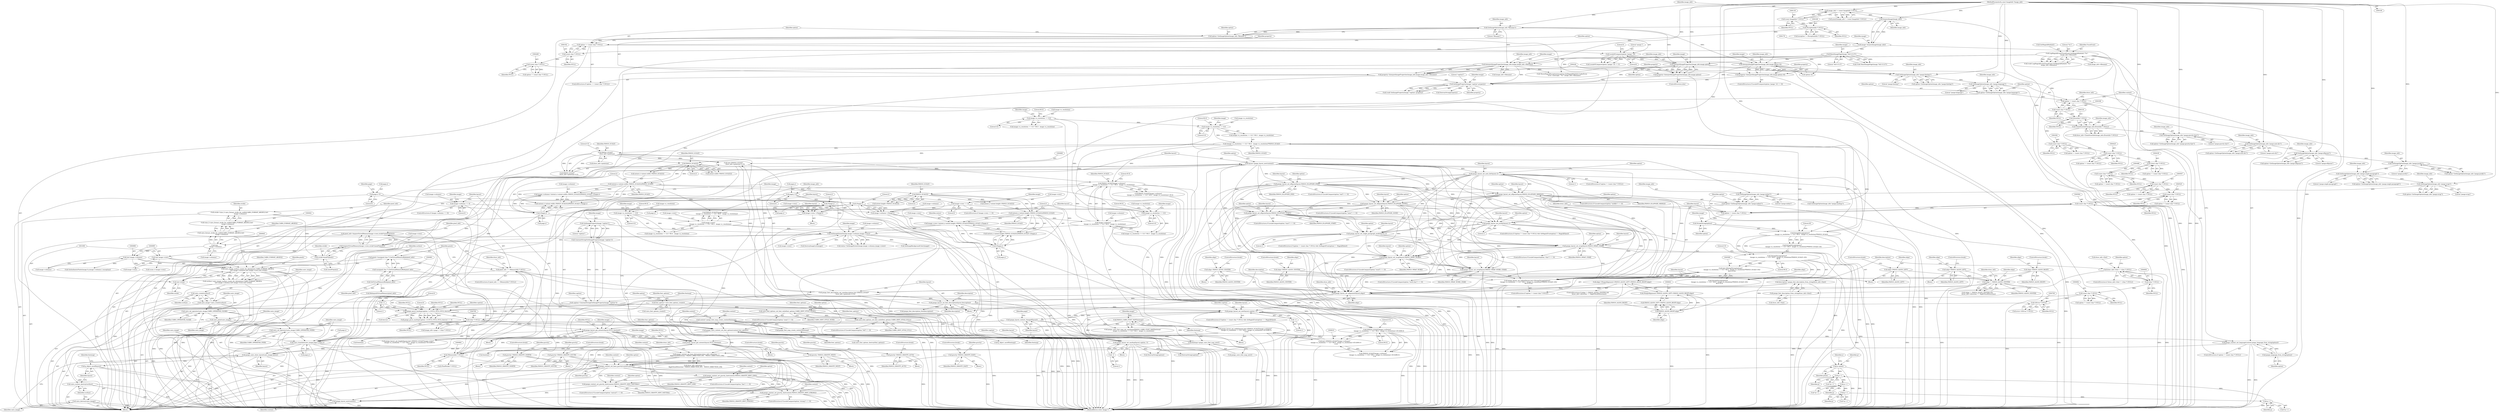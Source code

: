 digraph "0_ImageMagick_f6e9d0d9955e85bdd7540b251cd50d598dacc5e6_42@API" {
"1000986" [label="(Call,cairo_image_surface_create_for_data(pixels,CAIRO_FORMAT_ARGB32,\n    (int) image->columns,(int) image->rows,(int) stride))"];
"1000978" [label="(Call,pixels=(unsigned char *) GetVirtualMemoryBlob(pixel_info))"];
"1000980" [label="(Call,(unsigned char *) GetVirtualMemoryBlob(pixel_info))"];
"1000982" [label="(Call,GetVirtualMemoryBlob(pixel_info))"];
"1000961" [label="(Call,pixel_info == (MemoryInfo *) NULL)"];
"1000949" [label="(Call,pixel_info=AcquireVirtualMemory(image->rows,stride*sizeof(*pixels)))"];
"1000951" [label="(Call,AcquireVirtualMemory(image->rows,stride*sizeof(*pixels)))"];
"1000916" [label="(Call,SetImageExtent(image,image->columns,image->rows))"];
"1000238" [label="(Call,GetImageProperty(image,\"caption\"))"];
"1000227" [label="(Call,SetImageProperty(image,\"caption\",property))"];
"1000221" [label="(Call,InterpretImageProperties(image_info,image,option))"];
"1000185" [label="(Call,GetImageOption(image_info,\"filename\"))"];
"1000176" [label="(Call,AcquireImage(image_info))"];
"1000136" [label="(Call,image_info != (const ImageInfo *) NULL)"];
"1000110" [label="(MethodParameterIn,const ImageInfo *image_info)"];
"1000138" [label="(Call,(const ImageInfo *) NULL)"];
"1000180" [label="(Call,ResetImagePage(image,\"0x0+0+0\"))"];
"1000174" [label="(Call,image=AcquireImage(image_info))"];
"1000205" [label="(Call,LocaleNCompare(option,\"pango:\",6))"];
"1000189" [label="(Call,option == (const char *) NULL)"];
"1000183" [label="(Call,option=GetImageOption(image_info,\"filename\"))"];
"1000191" [label="(Call,(const char *) NULL)"];
"1000165" [label="(Call,(ExceptionInfo *) NULL)"];
"1000212" [label="(Call,InterpretImageProperties(image_info,image,option+6))"];
"1000196" [label="(Call,InterpretImageProperties(image_info,image,image_info->filename))"];
"1000155" [label="(Call,LogMagickEvent(TraceEvent,GetMagickModule(),\"%s\",\n      image_info->filename))"];
"1000194" [label="(Call,property=InterpretImageProperties(image_info,image,image_info->filename))"];
"1000210" [label="(Call,property=InterpretImageProperties(image_info,image,option+6))"];
"1000219" [label="(Call,property=InterpretImageProperties(image_info,image,option))"];
"1000782" [label="(Call,image->columns=(extent.x+extent.width+PANGO_SCALE/2)/PANGO_SCALE+2*page.x)"];
"1000787" [label="(Call,(extent.x+extent.width+PANGO_SCALE/2)/PANGO_SCALE)"];
"1000796" [label="(Call,PANGO_SCALE/2)"];
"1000671" [label="(Call,PANGO_SCALE*\n        draw_info->pointsize)"];
"1000576" [label="(Call,(image->x_resolution == 0.0 ? 90.0 : image->x_resolution)*PANGO_SCALE)"];
"1000578" [label="(Call,image->x_resolution == 0.0)"];
"1000248" [label="(Call,image->x_resolution == 0.0)"];
"1000800" [label="(Call,2*page.x)"];
"1000744" [label="(Call,page.x=0)"];
"1000825" [label="(Call,image->columns*\n        (image->x_resolution == 0.0 ? 90.0 : image->x_resolution))"];
"1000807" [label="(Call,image->columns-=2*page.x)"];
"1000811" [label="(Call,2*page.x)"];
"1000771" [label="(Call,image->columns == 0)"];
"1000830" [label="(Call,image->x_resolution == 0.0)"];
"1000897" [label="(Call,image->rows*\n         (image->y_resolution == 0.0 ? 90.0 : image->y_resolution))"];
"1000879" [label="(Call,image->rows-=2*page.y)"];
"1000883" [label="(Call,2*page.y)"];
"1000749" [label="(Call,page.y=0)"];
"1000843" [label="(Call,image->rows == 0)"];
"1000902" [label="(Call,image->y_resolution == 0.0)"];
"1000854" [label="(Call,image->rows=(extent.y+extent.height+PANGO_SCALE/2)/PANGO_SCALE+2*page.y)"];
"1000859" [label="(Call,(extent.y+extent.height+PANGO_SCALE/2)/PANGO_SCALE)"];
"1000868" [label="(Call,PANGO_SCALE/2)"];
"1000823" [label="(Call,PANGO_SCALE*image->columns*\n        (image->x_resolution == 0.0 ? 90.0 : image->x_resolution))"];
"1000872" [label="(Call,2*page.y)"];
"1000955" [label="(Call,stride*sizeof(*pixels))"];
"1000938" [label="(Call,stride=(size_t) cairo_format_stride_for_width(CAIRO_FORMAT_ARGB32,(int)\n    image->columns))"];
"1000940" [label="(Call,(size_t) cairo_format_stride_for_width(CAIRO_FORMAT_ARGB32,(int)\n    image->columns))"];
"1000942" [label="(Call,cairo_format_stride_for_width(CAIRO_FORMAT_ARGB32,(int)\n    image->columns))"];
"1000944" [label="(Call,(int)\n    image->columns)"];
"1000963" [label="(Call,(MemoryInfo *) NULL)"];
"1000849" [label="(Call,pango_layout_get_extents(layout,NULL,&extent))"];
"1000816" [label="(Call,pango_layout_set_width(layout,(int) ((PANGO_SCALE*image->columns*\n        (image->x_resolution == 0.0 ? 90.0 : image->x_resolution)+45.0)/90.0+\n        0.5)))"];
"1000742" [label="(Call,pango_layout_context_changed(layout))"];
"1000698" [label="(Call,pango_layout_set_text(layout,caption,-1))"];
"1000677" [label="(Call,pango_layout_set_font_description(layout,description))"];
"1000647" [label="(Call,pango_layout_set_alignment(layout,align))"];
"1000427" [label="(Call,pango_layout_set_auto_dir(layout,1))"];
"1000412" [label="(Call,layout=pango_layout_new(context))"];
"1000414" [label="(Call,pango_layout_new(context))"];
"1000391" [label="(Call,pango_context_set_gravity_hint(context,PANGO_GRAVITY_HINT_LINE))"];
"1000370" [label="(Call,pango_context_set_base_gravity(context,gravity))"];
"1000321" [label="(Call,pango_context_set_base_dir(context,draw_info->direction ==\n    RightToLeftDirection ? PANGO_DIRECTION_RTL : PANGO_DIRECTION_LTR))"];
"1000310" [label="(Call,pango_context_set_language(context,pango_language_from_string(option)))"];
"1000294" [label="(Call,pango_cairo_context_set_font_options(context,font_options))"];
"1000290" [label="(Call,context=pango_font_map_create_context(fontmap))"];
"1000292" [label="(Call,pango_font_map_create_context(fontmap))"];
"1000245" [label="(Call,PANGO_CAIRO_FONT_MAP(fontmap))"];
"1000241" [label="(Call,fontmap=pango_cairo_font_map_new())"];
"1000257" [label="(Call,font_options=cairo_font_options_create())"];
"1000287" [label="(Call,cairo_font_options_set_hint_style(font_options,CAIRO_HINT_STYLE_FULL))"];
"1000278" [label="(Call,cairo_font_options_set_hint_style(font_options,CAIRO_HINT_STYLE_NONE))"];
"1000312" [label="(Call,pango_language_from_string(option))"];
"1000305" [label="(Call,option != (const char *) NULL)"];
"1000299" [label="(Call,option=GetImageOption(image_info,\"pango:language\"))"];
"1000301" [label="(Call,GetImageOption(image_info,\"pango:language\"))"];
"1000262" [label="(Call,GetImageOption(image_info,\"pango:hinting\"))"];
"1000307" [label="(Call,(const char *) NULL)"];
"1000268" [label="(Call,(const char *) NULL)"];
"1000338" [label="(Call,gravity=PANGO_GRAVITY_NORTH)"];
"1000360" [label="(Call,gravity=PANGO_GRAVITY_SOUTH)"];
"1000346" [label="(Call,gravity=PANGO_GRAVITY_WEST)"];
"1000366" [label="(Call,gravity=PANGO_GRAVITY_AUTO)"];
"1000354" [label="(Call,gravity=PANGO_GRAVITY_EAST)"];
"1000400" [label="(Call,pango_context_set_gravity_hint(context,PANGO_GRAVITY_HINT_NATURAL))"];
"1000409" [label="(Call,pango_context_set_gravity_hint(context,PANGO_GRAVITY_HINT_STRONG))"];
"1000552" [label="(Call,pango_layout_set_wrap(layout,PANGO_WRAP_WORD_CHAR))"];
"1000513" [label="(Call,pango_layout_set_single_paragraph_mode(layout,1))"];
"1000466" [label="(Call,pango_layout_set_ellipsize(layout,PANGO_ELLIPSIZE_NONE))"];
"1000448" [label="(Call,pango_layout_set_ellipsize(layout,PANGO_ELLIPSIZE_END))"];
"1000457" [label="(Call,pango_layout_set_ellipsize(layout,PANGO_ELLIPSIZE_MIDDLE))"];
"1000475" [label="(Call,pango_layout_set_ellipsize(layout,PANGO_ELLIPSIZE_START))"];
"1000494" [label="(Call,pango_layout_set_justify(layout,1))"];
"1000543" [label="(Call,pango_layout_set_wrap(layout,PANGO_WRAP_WORD))"];
"1000534" [label="(Call,pango_layout_set_wrap(layout,PANGO_WRAP_CHAR))"];
"1000566" [label="(Call,pango_layout_set_indent(layout,(int) ((StringToLong(option)*\n      (image->x_resolution == 0.0 ? 90.0 : image->x_resolution)*PANGO_SCALE+45)/\n      90.0+0.5)))"];
"1000568" [label="(Call,(int) ((StringToLong(option)*\n      (image->x_resolution == 0.0 ? 90.0 : image->x_resolution)*PANGO_SCALE+45)/\n      90.0+0.5))"];
"1000571" [label="(Call,(StringToLong(option)*\n      (image->x_resolution == 0.0 ? 90.0 : image->x_resolution)*PANGO_SCALE+45)/\n      90.0)"];
"1000573" [label="(Call,StringToLong(option)*\n      (image->x_resolution == 0.0 ? 90.0 : image->x_resolution)*PANGO_SCALE)"];
"1000574" [label="(Call,StringToLong(option))"];
"1000561" [label="(Call,option != (const char *) NULL)"];
"1000555" [label="(Call,option=GetImageOption(image_info,\"pango:indent\"))"];
"1000557" [label="(Call,GetImageOption(image_info,\"pango:indent\"))"];
"1000518" [label="(Call,GetImageOption(image_info,\"pango:wrap\"))"];
"1000499" [label="(Call,GetImageOption(image_info,\"pango:single-paragraph\"))"];
"1000480" [label="(Call,GetImageOption(image_info,\"pango:justify\"))"];
"1000432" [label="(Call,GetImageOption(image_info,\"pango:ellipsize\"))"];
"1000418" [label="(Call,GetImageOption(image_info,\"pango:auto-dir\"))"];
"1000375" [label="(Call,GetImageOption(image_info,\"pango:gravity-hint\"))"];
"1000316" [label="(Call,CloneDrawInfo(image_info,(DrawInfo *) NULL))"];
"1000318" [label="(Call,(DrawInfo *) NULL)"];
"1000563" [label="(Call,(const char *) NULL)"];
"1000524" [label="(Call,(const char *) NULL)"];
"1000506" [label="(Call,(const char *) NULL)"];
"1000487" [label="(Call,(const char *) NULL)"];
"1000438" [label="(Call,(const char *) NULL)"];
"1000424" [label="(Call,(const char *) NULL)"];
"1000381" [label="(Call,(const char *) NULL)"];
"1000638" [label="(Call,align=(PangoAlignment) (PANGO_ALIGN_LEFT+PANGO_ALIGN_RIGHT-align))"];
"1000640" [label="(Call,(PangoAlignment) (PANGO_ALIGN_LEFT+PANGO_ALIGN_RIGHT-align))"];
"1000644" [label="(Call,PANGO_ALIGN_RIGHT-align)"];
"1000630" [label="(Call,align != PANGO_ALIGN_CENTER)"];
"1000597" [label="(Call,align=PANGO_ALIGN_CENTER)"];
"1000620" [label="(Call,align=PANGO_ALIGN_CENTER)"];
"1000607" [label="(Call,align=PANGO_ALIGN_LEFT)"];
"1000624" [label="(Call,align=PANGO_ALIGN_LEFT)"];
"1000602" [label="(Call,align=PANGO_ALIGN_RIGHT)"];
"1000666" [label="(Call,pango_font_description_set_size(description,(int) (PANGO_SCALE*\n        draw_info->pointsize+0.5)))"];
"1000660" [label="(Call,description=pango_font_description_from_string(draw_info->font))"];
"1000662" [label="(Call,pango_font_description_from_string(draw_info->font))"];
"1000651" [label="(Call,draw_info->font != (char *) NULL)"];
"1000655" [label="(Call,(char *) NULL)"];
"1000668" [label="(Call,(int) (PANGO_SCALE*\n        draw_info->pointsize+0.5))"];
"1000235" [label="(Call,caption=ConstantString(GetImageProperty(image,\"caption\")))"];
"1000237" [label="(Call,ConstantString(GetImageProperty(image,\"caption\")))"];
"1000701" [label="(Call,-1)"];
"1000737" [label="(Call,pango_layout_set_markup(layout,caption,-1))"];
"1000713" [label="(Call,pango_parse_markup(caption,-1,0,NULL,NULL,NULL,&error))"];
"1000715" [label="(Call,-1)"];
"1000708" [label="(Call,(GError *) NULL)"];
"1000691" [label="(Call,(const char *) NULL)"];
"1000740" [label="(Call,-1)"];
"1000818" [label="(Call,(int) ((PANGO_SCALE*image->columns*\n        (image->x_resolution == 0.0 ? 90.0 : image->x_resolution)+45.0)/90.0+\n        0.5))"];
"1000821" [label="(Call,(PANGO_SCALE*image->columns*\n        (image->x_resolution == 0.0 ? 90.0 : image->x_resolution)+45.0)/90.0)"];
"1000777" [label="(Call,pango_layout_get_extents(layout,NULL,&extent))"];
"1000759" [label="(Call,(char *) NULL)"];
"1000989" [label="(Call,(int) image->columns)"];
"1000994" [label="(Call,(int) image->rows)"];
"1000999" [label="(Call,(int) stride)"];
"1000984" [label="(Call,surface=cairo_image_surface_create_for_data(pixels,CAIRO_FORMAT_ARGB32,\n    (int) image->columns,(int) image->rows,(int) stride))"];
"1001004" [label="(Call,cairo_create(surface))"];
"1001002" [label="(Call,cairo_image=cairo_create(surface))"];
"1001006" [label="(Call,cairo_set_operator(cairo_image,CAIRO_OPERATOR_CLEAR))"];
"1001009" [label="(Call,cairo_paint(cairo_image))"];
"1001011" [label="(Call,cairo_set_operator(cairo_image,CAIRO_OPERATOR_OVER))"];
"1001014" [label="(Call,cairo_translate(cairo_image,page.x,page.y))"];
"1001022" [label="(Call,pango_cairo_show_layout(cairo_image,layout))"];
"1001025" [label="(Call,cairo_destroy(cairo_image))"];
"1001029" [label="(Call,g_object_unref(layout))"];
"1001027" [label="(Call,cairo_surface_destroy(surface))"];
"1001037" [label="(Call,p=pixels)"];
"1001095" [label="(Call,p++)"];
"1001103" [label="(Call,p++)"];
"1001111" [label="(Call,p++)"];
"1001121" [label="(Call,p++)"];
"1000303" [label="(Literal,\"pango:language\")"];
"1000369" [label="(ControlStructure,break;)"];
"1000451" [label="(ControlStructure,if (LocaleCompare(option,\"middle\") == 0))"];
"1000219" [label="(Call,property=InterpretImageProperties(image_info,image,option))"];
"1000988" [label="(Identifier,CAIRO_FORMAT_ARGB32)"];
"1000978" [label="(Call,pixels=(unsigned char *) GetVirtualMemoryBlob(pixel_info))"];
"1000195" [label="(Identifier,property)"];
"1000305" [label="(Call,option != (const char *) NULL)"];
"1000632" [label="(Identifier,PANGO_ALIGN_CENTER)"];
"1000598" [label="(Identifier,align)"];
"1000433" [label="(Identifier,image_info)"];
"1000714" [label="(Identifier,caption)"];
"1000712" [label="(Call,pango_parse_markup(caption,-1,0,NULL,NULL,NULL,&error) == 0)"];
"1000397" [label="(Identifier,option)"];
"1000565" [label="(Identifier,NULL)"];
"1000960" [label="(ControlStructure,if (pixel_info == (MemoryInfo *) NULL))"];
"1000432" [label="(Call,GetImageOption(image_info,\"pango:ellipsize\"))"];
"1000943" [label="(Identifier,CAIRO_FORMAT_ARGB32)"];
"1000936" [label="(Call,DestroyImageList(image))"];
"1000495" [label="(Identifier,layout)"];
"1000417" [label="(Identifier,option)"];
"1000135" [label="(Call,assert(image_info != (const ImageInfo *) NULL))"];
"1000982" [label="(Call,GetVirtualMemoryBlob(pixel_info))"];
"1000868" [label="(Call,PANGO_SCALE/2)"];
"1000839" [label="(Literal,45.0)"];
"1000646" [label="(Identifier,align)"];
"1000676" [label="(Literal,0.5)"];
"1000824" [label="(Identifier,PANGO_SCALE)"];
"1000939" [label="(Identifier,stride)"];
"1000588" [label="(Literal,45)"];
"1000314" [label="(Call,draw_info=CloneDrawInfo(image_info,(DrawInfo *) NULL))"];
"1000738" [label="(Identifier,layout)"];
"1000746" [label="(Identifier,page)"];
"1001008" [label="(Identifier,CAIRO_OPERATOR_CLEAR)"];
"1000339" [label="(Identifier,gravity)"];
"1000587" [label="(Identifier,PANGO_SCALE)"];
"1000292" [label="(Call,pango_font_map_create_context(fontmap))"];
"1000567" [label="(Identifier,layout)"];
"1000312" [label="(Call,pango_language_from_string(option))"];
"1000657" [label="(Identifier,NULL)"];
"1000268" [label="(Call,(const char *) NULL)"];
"1000593" [label="(Identifier,draw_info)"];
"1000534" [label="(Call,pango_layout_set_wrap(layout,PANGO_WRAP_CHAR))"];
"1000536" [label="(Identifier,PANGO_WRAP_CHAR)"];
"1000307" [label="(Call,(const char *) NULL)"];
"1000494" [label="(Call,pango_layout_set_justify(layout,1))"];
"1000662" [label="(Call,pango_font_description_from_string(draw_info->font))"];
"1000843" [label="(Call,image->rows == 0)"];
"1000719" [label="(Identifier,NULL)"];
"1000830" [label="(Call,image->x_resolution == 0.0)"];
"1000365" [label="(Block,)"];
"1000623" [label="(ControlStructure,break;)"];
"1001013" [label="(Identifier,CAIRO_OPERATOR_OVER)"];
"1000968" [label="(Identifier,draw_info)"];
"1000197" [label="(Identifier,image_info)"];
"1000842" [label="(ControlStructure,if (image->rows == 0))"];
"1000545" [label="(Identifier,PANGO_WRAP_WORD)"];
"1001002" [label="(Call,cairo_image=cairo_create(surface))"];
"1000258" [label="(Identifier,font_options)"];
"1000573" [label="(Call,StringToLong(option)*\n      (image->x_resolution == 0.0 ? 90.0 : image->x_resolution)*PANGO_SCALE)"];
"1000316" [label="(Call,CloneDrawInfo(image_info,(DrawInfo *) NULL))"];
"1000165" [label="(Call,(ExceptionInfo *) NULL)"];
"1000311" [label="(Identifier,context)"];
"1000297" [label="(Call,cairo_font_options_destroy(font_options))"];
"1001005" [label="(Identifier,surface)"];
"1000401" [label="(Identifier,context)"];
"1000416" [label="(Call,option=GetImageOption(image_info,\"pango:auto-dir\"))"];
"1000881" [label="(Identifier,image)"];
"1000393" [label="(Identifier,PANGO_GRAVITY_HINT_LINE)"];
"1000723" [label="(Literal,0)"];
"1000430" [label="(Call,option=GetImageOption(image_info,\"pango:ellipsize\"))"];
"1001023" [label="(Identifier,cairo_image)"];
"1000289" [label="(Identifier,CAIRO_HINT_STYLE_FULL)"];
"1001014" [label="(Call,cairo_translate(cairo_image,page.x,page.y))"];
"1000849" [label="(Call,pango_layout_get_extents(layout,NULL,&extent))"];
"1000412" [label="(Call,layout=pango_layout_new(context))"];
"1000345" [label="(Block,)"];
"1000450" [label="(Identifier,PANGO_ELLIPSIZE_END)"];
"1000415" [label="(Identifier,context)"];
"1000295" [label="(Identifier,context)"];
"1000347" [label="(Identifier,gravity)"];
"1000956" [label="(Identifier,stride)"];
"1000381" [label="(Call,(const char *) NULL)"];
"1000554" [label="(Identifier,PANGO_WRAP_WORD_CHAR)"];
"1000973" [label="(Call,DestroyString(caption))"];
"1000205" [label="(Call,LocaleNCompare(option,\"pango:\",6))"];
"1000801" [label="(Literal,2)"];
"1000320" [label="(Identifier,NULL)"];
"1000556" [label="(Identifier,option)"];
"1000304" [label="(ControlStructure,if (option != (const char *) NULL))"];
"1000568" [label="(Call,(int) ((StringToLong(option)*\n      (image->x_resolution == 0.0 ? 90.0 : image->x_resolution)*PANGO_SCALE+45)/\n      90.0+0.5))"];
"1000660" [label="(Call,description=pango_font_description_from_string(draw_info->font))"];
"1000888" [label="(Call,pango_layout_set_height(layout,(int) ((PANGO_SCALE*image->rows*\n         (image->y_resolution == 0.0 ? 90.0 : image->y_resolution)+45.0)/90.0+\n         0.5)))"];
"1000227" [label="(Call,SetImageProperty(image,\"caption\",property))"];
"1000411" [label="(Identifier,PANGO_GRAVITY_HINT_STRONG)"];
"1000313" [label="(Identifier,option)"];
"1000429" [label="(Literal,1)"];
"1000306" [label="(Identifier,option)"];
"1000348" [label="(Identifier,PANGO_GRAVITY_WEST)"];
"1000209" [label="(Literal,0)"];
"1000204" [label="(Call,LocaleNCompare(option,\"pango:\",6) == 0)"];
"1000914" [label="(Call,status=SetImageExtent(image,image->columns,image->rows))"];
"1000520" [label="(Literal,\"pango:wrap\")"];
"1000174" [label="(Call,image=AcquireImage(image_info))"];
"1000983" [label="(Identifier,pixel_info)"];
"1000206" [label="(Identifier,option)"];
"1000310" [label="(Call,pango_context_set_language(context,pango_language_from_string(option)))"];
"1000522" [label="(Call,option != (const char *) NULL)"];
"1000293" [label="(Identifier,fontmap)"];
"1001104" [label="(Identifier,p)"];
"1000188" [label="(ControlStructure,if (option == (const char *) NULL))"];
"1000247" [label="(Call,image->x_resolution == 0.0 ? 90.0 : image->x_resolution)"];
"1000860" [label="(Call,extent.y+extent.height+PANGO_SCALE/2)"];
"1000743" [label="(Identifier,layout)"];
"1000110" [label="(MethodParameterIn,const ImageInfo *image_info)"];
"1000501" [label="(Literal,\"pango:single-paragraph\")"];
"1000741" [label="(Literal,1)"];
"1000391" [label="(Call,pango_context_set_gravity_hint(context,PANGO_GRAVITY_HINT_LINE))"];
"1000246" [label="(Identifier,fontmap)"];
"1001032" [label="(Identifier,fontmap)"];
"1000385" [label="(ControlStructure,if (LocaleCompare(option,\"line\") == 0))"];
"1001001" [label="(Identifier,stride)"];
"1000985" [label="(Identifier,surface)"];
"1000210" [label="(Call,property=InterpretImageProperties(image_info,image,option+6))"];
"1000434" [label="(Literal,\"pango:ellipsize\")"];
"1000571" [label="(Call,(StringToLong(option)*\n      (image->x_resolution == 0.0 ? 90.0 : image->x_resolution)*PANGO_SCALE+45)/\n      90.0)"];
"1000321" [label="(Call,pango_context_set_base_dir(context,draw_info->direction ==\n    RightToLeftDirection ? PANGO_DIRECTION_RTL : PANGO_DIRECTION_LTR))"];
"1000544" [label="(Identifier,layout)"];
"1000589" [label="(Literal,90.0)"];
"1000508" [label="(Identifier,NULL)"];
"1001003" [label="(Identifier,cairo_image)"];
"1000820" [label="(Call,(PANGO_SCALE*image->columns*\n        (image->x_resolution == 0.0 ? 90.0 : image->x_resolution)+45.0)/90.0+\n        0.5)"];
"1000112" [label="(Block,)"];
"1000950" [label="(Identifier,pixel_info)"];
"1000376" [label="(Identifier,image_info)"];
"1000207" [label="(Literal,\"pango:\")"];
"1001110" [label="(Call,*p++)"];
"1000136" [label="(Call,image_info != (const ImageInfo *) NULL)"];
"1000610" [label="(ControlStructure,break;)"];
"1000625" [label="(Identifier,align)"];
"1000266" [label="(Call,option != (const char *) NULL)"];
"1000317" [label="(Identifier,image_info)"];
"1000621" [label="(Identifier,align)"];
"1000949" [label="(Call,pixel_info=AcquireVirtualMemory(image->rows,stride*sizeof(*pixels)))"];
"1000500" [label="(Identifier,image_info)"];
"1000582" [label="(Literal,0.0)"];
"1000704" [label="(Block,)"];
"1000362" [label="(Identifier,PANGO_GRAVITY_SOUTH)"];
"1000889" [label="(Identifier,layout)"];
"1000287" [label="(Call,cairo_font_options_set_hint_style(font_options,CAIRO_HINT_STYLE_FULL))"];
"1000626" [label="(Identifier,PANGO_ALIGN_LEFT)"];
"1000181" [label="(Identifier,image)"];
"1000851" [label="(Identifier,NULL)"];
"1000482" [label="(Literal,\"pango:justify\")"];
"1000185" [label="(Call,GetImageOption(image_info,\"filename\"))"];
"1000489" [label="(Identifier,NULL)"];
"1001038" [label="(Identifier,p)"];
"1000264" [label="(Literal,\"pango:hinting\")"];
"1001031" [label="(Call,g_object_unref(fontmap))"];
"1000576" [label="(Call,(image->x_resolution == 0.0 ? 90.0 : image->x_resolution)*PANGO_SCALE)"];
"1001103" [label="(Call,p++)"];
"1000479" [label="(Identifier,option)"];
"1000821" [label="(Call,(PANGO_SCALE*image->columns*\n        (image->x_resolution == 0.0 ? 90.0 : image->x_resolution)+45.0)/90.0)"];
"1000879" [label="(Call,image->rows-=2*page.y)"];
"1000240" [label="(Literal,\"caption\")"];
"1000239" [label="(Identifier,image)"];
"1001042" [label="(Identifier,y)"];
"1000783" [label="(Call,image->columns)"];
"1000844" [label="(Call,image->rows)"];
"1000513" [label="(Call,pango_layout_set_single_paragraph_mode(layout,1))"];
"1000869" [label="(Identifier,PANGO_SCALE)"];
"1000679" [label="(Identifier,description)"];
"1000353" [label="(Block,)"];
"1000755" [label="(Call,image_info->page != (char *) NULL)"];
"1000782" [label="(Call,image->columns=(extent.x+extent.width+PANGO_SCALE/2)/PANGO_SCALE+2*page.x)"];
"1000191" [label="(Call,(const char *) NULL)"];
"1000816" [label="(Call,pango_layout_set_width(layout,(int) ((PANGO_SCALE*image->columns*\n        (image->x_resolution == 0.0 ? 90.0 : image->x_resolution)+45.0)/90.0+\n        0.5)))"];
"1000448" [label="(Call,pango_layout_set_ellipsize(layout,PANGO_ELLIPSIZE_END))"];
"1000603" [label="(Identifier,align)"];
"1000524" [label="(Call,(const char *) NULL)"];
"1000187" [label="(Literal,\"filename\")"];
"1001004" [label="(Call,cairo_create(surface))"];
"1000578" [label="(Call,image->x_resolution == 0.0)"];
"1000715" [label="(Call,-1)"];
"1000537" [label="(ControlStructure,if (LocaleCompare(option,\"word\") == 0))"];
"1000944" [label="(Call,(int)\n    image->columns)"];
"1000480" [label="(Call,GetImageOption(image_info,\"pango:justify\"))"];
"1000214" [label="(Identifier,image)"];
"1000640" [label="(Call,(PangoAlignment) (PANGO_ALIGN_LEFT+PANGO_ALIGN_RIGHT-align))"];
"1000642" [label="(Call,PANGO_ALIGN_LEFT+PANGO_ALIGN_RIGHT-align)"];
"1000270" [label="(Identifier,NULL)"];
"1000918" [label="(Call,image->columns)"];
"1000155" [label="(Call,LogMagickEvent(TraceEvent,GetMagickModule(),\"%s\",\n      image_info->filename))"];
"1000585" [label="(Identifier,image)"];
"1000608" [label="(Identifier,align)"];
"1000190" [label="(Identifier,option)"];
"1000349" [label="(ControlStructure,break;)"];
"1001025" [label="(Call,cairo_destroy(cairo_image))"];
"1000279" [label="(Identifier,font_options)"];
"1001213" [label="(MethodReturn,static Image *)"];
"1000638" [label="(Call,align=(PangoAlignment) (PANGO_ALIGN_LEFT+PANGO_ALIGN_RIGHT-align))"];
"1000563" [label="(Call,(const char *) NULL)"];
"1000831" [label="(Call,image->x_resolution)"];
"1000885" [label="(Call,page.y)"];
"1000962" [label="(Identifier,pixel_info)"];
"1000955" [label="(Call,stride*sizeof(*pixels))"];
"1000460" [label="(ControlStructure,if (LocaleCompare(option,\"none\") == 0))"];
"1000772" [label="(Call,image->columns)"];
"1000826" [label="(Call,image->columns)"];
"1000553" [label="(Identifier,layout)"];
"1000670" [label="(Call,PANGO_SCALE*\n        draw_info->pointsize+0.5)"];
"1000994" [label="(Call,(int) image->rows)"];
"1001035" [label="(Call,SetImageBackgroundColor(image))"];
"1001010" [label="(Identifier,cairo_image)"];
"1000579" [label="(Call,image->x_resolution)"];
"1000678" [label="(Identifier,layout)"];
"1000186" [label="(Identifier,image_info)"];
"1000847" [label="(Literal,0)"];
"1000698" [label="(Call,pango_layout_set_text(layout,caption,-1))"];
"1000337" [label="(Block,)"];
"1000383" [label="(Identifier,NULL)"];
"1000996" [label="(Call,image->rows)"];
"1001026" [label="(Identifier,cairo_image)"];
"1000561" [label="(Call,option != (const char *) NULL)"];
"1000224" [label="(Identifier,option)"];
"1000410" [label="(Identifier,context)"];
"1000180" [label="(Call,ResetImagePage(image,\"0x0+0+0\"))"];
"1000737" [label="(Call,pango_layout_set_markup(layout,caption,-1))"];
"1000562" [label="(Identifier,option)"];
"1000812" [label="(Literal,2)"];
"1000901" [label="(Call,image->y_resolution == 0.0 ? 90.0 : image->y_resolution)"];
"1000797" [label="(Identifier,PANGO_SCALE)"];
"1000987" [label="(Identifier,pixels)"];
"1000372" [label="(Identifier,gravity)"];
"1000575" [label="(Identifier,option)"];
"1000999" [label="(Call,(int) stride)"];
"1000159" [label="(Call,image_info->filename)"];
"1000245" [label="(Call,PANGO_CAIRO_FONT_MAP(fontmap))"];
"1000807" [label="(Call,image->columns-=2*page.x)"];
"1000916" [label="(Call,SetImageExtent(image,image->columns,image->rows))"];
"1000609" [label="(Identifier,PANGO_ALIGN_LEFT)"];
"1000485" [label="(Call,option != (const char *) NULL)"];
"1000871" [label="(Identifier,PANGO_SCALE)"];
"1000837" [label="(Identifier,image)"];
"1000422" [label="(Call,option != (const char *) NULL)"];
"1000253" [label="(Literal,90.0)"];
"1000229" [label="(Literal,\"caption\")"];
"1000262" [label="(Call,GetImageOption(image_info,\"pango:hinting\"))"];
"1000809" [label="(Identifier,image)"];
"1000716" [label="(Literal,1)"];
"1000726" [label="(Call,ThrowMagickException(exception,GetMagickModule(),CoderError,\n          error->message,\"`%s'\",image_info->filename))"];
"1000238" [label="(Call,GetImageProperty(image,\"caption\"))"];
"1000700" [label="(Identifier,caption)"];
"1000370" [label="(Call,pango_context_set_base_gravity(context,gravity))"];
"1000856" [label="(Identifier,image)"];
"1001111" [label="(Call,p++)"];
"1000602" [label="(Call,align=PANGO_ALIGN_RIGHT)"];
"1000476" [label="(Identifier,layout)"];
"1000806" [label="(Block,)"];
"1000583" [label="(Literal,90.0)"];
"1000502" [label="(ControlStructure,if ((option != (const char *) NULL) && (IsMagickTrue(option) != MagickFalse)))"];
"1000196" [label="(Call,InterpretImageProperties(image_info,image,image_info->filename))"];
"1001120" [label="(Call,*p++)"];
"1000290" [label="(Call,context=pango_font_map_create_context(fontmap))"];
"1000249" [label="(Call,image->x_resolution)"];
"1000858" [label="(Call,(extent.y+extent.height+PANGO_SCALE/2)/PANGO_SCALE+2*page.y)"];
"1001019" [label="(Call,page.y)"];
"1000250" [label="(Identifier,image)"];
"1000577" [label="(Call,image->x_resolution == 0.0 ? 90.0 : image->x_resolution)"];
"1000780" [label="(Call,&extent)"];
"1000777" [label="(Call,pango_layout_get_extents(layout,NULL,&extent))"];
"1000184" [label="(Identifier,option)"];
"1000884" [label="(Literal,2)"];
"1000360" [label="(Call,gravity=PANGO_GRAVITY_SOUTH)"];
"1000979" [label="(Identifier,pixels)"];
"1000961" [label="(Call,pixel_info == (MemoryInfo *) NULL)"];
"1000991" [label="(Call,image->columns)"];
"1000463" [label="(Identifier,option)"];
"1000223" [label="(Identifier,image)"];
"1000428" [label="(Identifier,layout)"];
"1000158" [label="(Literal,\"%s\")"];
"1000740" [label="(Call,-1)"];
"1000235" [label="(Call,caption=ConstantString(GetImageProperty(image,\"caption\")))"];
"1001095" [label="(Call,p++)"];
"1000745" [label="(Call,page.x)"];
"1000859" [label="(Call,(extent.y+extent.height+PANGO_SCALE/2)/PANGO_SCALE)"];
"1000702" [label="(Literal,1)"];
"1000627" [label="(ControlStructure,break;)"];
"1000570" [label="(Call,(StringToLong(option)*\n      (image->x_resolution == 0.0 ? 90.0 : image->x_resolution)*PANGO_SCALE+45)/\n      90.0+0.5)"];
"1001006" [label="(Call,cairo_set_operator(cairo_image,CAIRO_OPERATOR_CLEAR))"];
"1000580" [label="(Identifier,image)"];
"1001102" [label="(Call,*p++)"];
"1000874" [label="(Call,page.y)"];
"1000357" [label="(ControlStructure,break;)"];
"1000418" [label="(Call,GetImageOption(image_info,\"pango:auto-dir\"))"];
"1000475" [label="(Call,pango_layout_set_ellipsize(layout,PANGO_ELLIPSIZE_START))"];
"1000363" [label="(ControlStructure,break;)"];
"1000374" [label="(Identifier,option)"];
"1000178" [label="(Call,(void) ResetImagePage(image,\"0x0+0+0\"))"];
"1000519" [label="(Identifier,image_info)"];
"1000644" [label="(Call,PANGO_ALIGN_RIGHT-align)"];
"1000163" [label="(Call,exception != (ExceptionInfo *) NULL)"];
"1001208" [label="(Call,DestroyString(caption))"];
"1000902" [label="(Call,image->y_resolution == 0.0)"];
"1000280" [label="(Identifier,CAIRO_HINT_STYLE_NONE)"];
"1000706" [label="(Call,error=(GError *) NULL)"];
"1000677" [label="(Call,pango_layout_set_font_description(layout,description))"];
"1000612" [label="(Block,)"];
"1000153" [label="(Call,(void) LogMagickEvent(TraceEvent,GetMagickModule(),\"%s\",\n      image_info->filename))"];
"1000855" [label="(Call,image->rows)"];
"1000921" [label="(Call,image->rows)"];
"1000951" [label="(Call,AcquireVirtualMemory(image->rows,stride*sizeof(*pixels)))"];
"1000301" [label="(Call,GetImageOption(image_info,\"pango:language\"))"];
"1000414" [label="(Call,pango_layout_new(context))"];
"1000799" [label="(Identifier,PANGO_SCALE)"];
"1000648" [label="(Identifier,layout)"];
"1000748" [label="(Literal,0)"];
"1000742" [label="(Call,pango_layout_context_changed(layout))"];
"1000213" [label="(Identifier,image_info)"];
"1000666" [label="(Call,pango_font_description_set_size(description,(int) (PANGO_SCALE*\n        draw_info->pointsize+0.5)))"];
"1000691" [label="(Call,(const char *) NULL)"];
"1001112" [label="(Identifier,p)"];
"1000701" [label="(Call,-1)"];
"1000504" [label="(Call,option != (const char *) NULL)"];
"1000652" [label="(Call,draw_info->font)"];
"1001024" [label="(Identifier,layout)"];
"1000499" [label="(Call,GetImageOption(image_info,\"pango:single-paragraph\"))"];
"1000193" [label="(Identifier,NULL)"];
"1000356" [label="(Identifier,PANGO_GRAVITY_EAST)"];
"1000436" [label="(Call,option != (const char *) NULL)"];
"1000628" [label="(ControlStructure,if ((align != PANGO_ALIGN_CENTER) &&\n      (draw_info->direction == RightToLeftDirection)))"];
"1000693" [label="(Identifier,NULL)"];
"1000840" [label="(Literal,90.0)"];
"1000481" [label="(Identifier,image_info)"];
"1000986" [label="(Call,cairo_image_surface_create_for_data(pixels,CAIRO_FORMAT_ARGB32,\n    (int) image->columns,(int) image->rows,(int) stride))"];
"1001011" [label="(Call,cairo_set_operator(cairo_image,CAIRO_OPERATOR_OVER))"];
"1000811" [label="(Call,2*page.x)"];
"1000757" [label="(Identifier,image_info)"];
"1000653" [label="(Identifier,draw_info)"];
"1000261" [label="(Identifier,option)"];
"1000759" [label="(Call,(char *) NULL)"];
"1000897" [label="(Call,image->rows*\n         (image->y_resolution == 0.0 ? 90.0 : image->y_resolution))"];
"1000354" [label="(Call,gravity=PANGO_GRAVITY_EAST)"];
"1000498" [label="(Identifier,option)"];
"1000281" [label="(ControlStructure,if (LocaleCompare(option,\"full\") != 0))"];
"1000478" [label="(Call,option=GetImageOption(image_info,\"pango:justify\"))"];
"1000667" [label="(Identifier,description)"];
"1000457" [label="(Call,pango_layout_set_ellipsize(layout,PANGO_ELLIPSIZE_MIDDLE))"];
"1001200" [label="(Call,RelinquishVirtualMemory(pixel_info))"];
"1000784" [label="(Identifier,image)"];
"1000558" [label="(Identifier,image_info)"];
"1000203" [label="(ControlStructure,if (LocaleNCompare(option,\"pango:\",6) == 0))"];
"1000449" [label="(Identifier,layout)"];
"1000176" [label="(Call,AcquireImage(image_info))"];
"1000834" [label="(Literal,0.0)"];
"1000243" [label="(Call,pango_cairo_font_map_new())"];
"1000883" [label="(Call,2*page.y)"];
"1000236" [label="(Identifier,caption)"];
"1000252" [label="(Literal,0.0)"];
"1000341" [label="(ControlStructure,break;)"];
"1000377" [label="(Literal,\"pango:gravity-hint\")"];
"1000516" [label="(Call,option=GetImageOption(image_info,\"pango:wrap\"))"];
"1000770" [label="(ControlStructure,if (image->columns == 0))"];
"1000850" [label="(Identifier,layout)"];
"1001030" [label="(Identifier,layout)"];
"1000940" [label="(Call,(size_t) cairo_format_stride_for_width(CAIRO_FORMAT_ARGB32,(int)\n    image->columns))"];
"1000771" [label="(Call,image->columns == 0)"];
"1000346" [label="(Call,gravity=PANGO_GRAVITY_WEST)"];
"1000419" [label="(Identifier,image_info)"];
"1001094" [label="(Call,*p++)"];
"1000198" [label="(Identifier,image)"];
"1000421" [label="(ControlStructure,if (option != (const char *) NULL))"];
"1000272" [label="(ControlStructure,if (LocaleCompare(option,\"none\") != 0))"];
"1000228" [label="(Identifier,image)"];
"1000182" [label="(Literal,\"0x0+0+0\")"];
"1000156" [label="(Identifier,TraceEvent)"];
"1000260" [label="(Call,option=GetImageOption(image_info,\"pango:hinting\"))"];
"1000699" [label="(Identifier,layout)"];
"1000296" [label="(Identifier,font_options)"];
"1000543" [label="(Call,pango_layout_set_wrap(layout,PANGO_WRAP_WORD))"];
"1000779" [label="(Identifier,NULL)"];
"1000630" [label="(Call,align != PANGO_ALIGN_CENTER)"];
"1000244" [label="(Call,pango_cairo_font_map_set_resolution(PANGO_CAIRO_FONT_MAP(fontmap),\n    image->x_resolution == 0.0 ? 90.0 : image->x_resolution))"];
"1000786" [label="(Call,(extent.x+extent.width+PANGO_SCALE/2)/PANGO_SCALE+2*page.x)"];
"1000798" [label="(Literal,2)"];
"1000175" [label="(Identifier,image)"];
"1000817" [label="(Identifier,layout)"];
"1000872" [label="(Call,2*page.y)"];
"1000680" [label="(Call,pango_font_description_free(description))"];
"1000257" [label="(Call,font_options=cairo_font_options_create())"];
"1000242" [label="(Identifier,fontmap)"];
"1000442" [label="(ControlStructure,if (LocaleCompare(option,\"end\") == 0))"];
"1000708" [label="(Call,(GError *) NULL)"];
"1000631" [label="(Identifier,align)"];
"1000647" [label="(Call,pango_layout_set_alignment(layout,align))"];
"1000288" [label="(Identifier,font_options)"];
"1000629" [label="(Call,(align != PANGO_ALIGN_CENTER) &&\n      (draw_info->direction == RightToLeftDirection))"];
"1000909" [label="(Identifier,image)"];
"1000302" [label="(Identifier,image_info)"];
"1000600" [label="(ControlStructure,break;)"];
"1000366" [label="(Call,gravity=PANGO_GRAVITY_AUTO)"];
"1000157" [label="(Call,GetMagickModule())"];
"1000835" [label="(Literal,90.0)"];
"1000906" [label="(Literal,0.0)"];
"1000426" [label="(Identifier,NULL)"];
"1000438" [label="(Call,(const char *) NULL)"];
"1000230" [label="(Identifier,property)"];
"1001046" [label="(Call,(ssize_t) image->rows)"];
"1000907" [label="(Literal,90.0)"];
"1001122" [label="(Identifier,p)"];
"1000392" [label="(Identifier,context)"];
"1000540" [label="(Identifier,option)"];
"1000375" [label="(Call,GetImageOption(image_info,\"pango:gravity-hint\"))"];
"1000718" [label="(Identifier,NULL)"];
"1000403" [label="(ControlStructure,if (LocaleCompare(option,\"strong\") == 0))"];
"1000440" [label="(Identifier,NULL)"];
"1001009" [label="(Call,cairo_paint(cairo_image))"];
"1000989" [label="(Call,(int) image->columns)"];
"1001012" [label="(Identifier,cairo_image)"];
"1000604" [label="(Identifier,PANGO_ALIGN_RIGHT)"];
"1000555" [label="(Call,option=GetImageOption(image_info,\"pango:indent\"))"];
"1000467" [label="(Identifier,layout)"];
"1000233" [label="(Call,DestroyString(property))"];
"1000402" [label="(Identifier,PANGO_GRAVITY_HINT_NATURAL)"];
"1000333" [label="(Identifier,draw_info)"];
"1000199" [label="(Call,image_info->filename)"];
"1000309" [label="(Identifier,NULL)"];
"1000751" [label="(Identifier,page)"];
"1000373" [label="(Call,option=GetImageOption(image_info,\"pango:gravity-hint\"))"];
"1000903" [label="(Call,image->y_resolution)"];
"1000825" [label="(Call,image->columns*\n        (image->x_resolution == 0.0 ? 90.0 : image->x_resolution))"];
"1000841" [label="(Literal,0.5)"];
"1000557" [label="(Call,GetImageOption(image_info,\"pango:indent\"))"];
"1000468" [label="(Identifier,PANGO_ELLIPSIZE_NONE)"];
"1000406" [label="(Identifier,option)"];
"1000873" [label="(Literal,2)"];
"1000620" [label="(Call,align=PANGO_ALIGN_CENTER)"];
"1000263" [label="(Identifier,image_info)"];
"1000298" [label="(Identifier,font_options)"];
"1000739" [label="(Identifier,caption)"];
"1000775" [label="(Literal,0)"];
"1000291" [label="(Identifier,context)"];
"1000340" [label="(Identifier,PANGO_GRAVITY_NORTH)"];
"1000848" [label="(Block,)"];
"1000574" [label="(Call,StringToLong(option))"];
"1000619" [label="(Block,)"];
"1000639" [label="(Identifier,align)"];
"1000355" [label="(Identifier,gravity)"];
"1000683" [label="(Identifier,option)"];
"1001028" [label="(Identifier,surface)"];
"1000829" [label="(Call,image->x_resolution == 0.0 ? 90.0 : image->x_resolution)"];
"1000917" [label="(Identifier,image)"];
"1000431" [label="(Identifier,option)"];
"1000854" [label="(Call,image->rows=(extent.y+extent.height+PANGO_SCALE/2)/PANGO_SCALE+2*page.y)"];
"1000546" [label="(ControlStructure,if (LocaleCompare(option,\"word-char\") == 0))"];
"1000528" [label="(ControlStructure,if (LocaleCompare(option,\"char\") == 0))"];
"1001039" [label="(Identifier,pixels)"];
"1000635" [label="(Identifier,draw_info)"];
"1000963" [label="(Call,(MemoryInfo *) NULL)"];
"1000259" [label="(Call,cairo_font_options_create())"];
"1000671" [label="(Call,PANGO_SCALE*\n        draw_info->pointsize)"];
"1000517" [label="(Identifier,option)"];
"1000496" [label="(Literal,1)"];
"1000813" [label="(Call,page.x)"];
"1000371" [label="(Identifier,context)"];
"1000400" [label="(Call,pango_context_set_gravity_hint(context,PANGO_GRAVITY_HINT_NATURAL))"];
"1000792" [label="(Call,extent.width+PANGO_SCALE/2)"];
"1000721" [label="(Call,&error)"];
"1000870" [label="(Literal,2)"];
"1000710" [label="(Identifier,NULL)"];
"1000898" [label="(Call,image->rows)"];
"1000420" [label="(Literal,\"pango:auto-dir\")"];
"1000458" [label="(Identifier,layout)"];
"1000952" [label="(Call,image->rows)"];
"1000278" [label="(Call,cairo_font_options_set_hint_style(font_options,CAIRO_HINT_STYLE_NONE))"];
"1000222" [label="(Identifier,image_info)"];
"1000466" [label="(Call,pango_layout_set_ellipsize(layout,PANGO_ELLIPSIZE_NONE))"];
"1000572" [label="(Call,StringToLong(option)*\n      (image->x_resolution == 0.0 ? 90.0 : image->x_resolution)*PANGO_SCALE+45)"];
"1000315" [label="(Identifier,draw_info)"];
"1001070" [label="(Call,(PixelPacket *) NULL)"];
"1000515" [label="(Literal,1)"];
"1000980" [label="(Call,(unsigned char *) GetVirtualMemoryBlob(pixel_info))"];
"1000713" [label="(Call,pango_parse_markup(caption,-1,0,NULL,NULL,NULL,&error))"];
"1000220" [label="(Identifier,property)"];
"1000689" [label="(Call,option != (const char *) NULL)"];
"1000483" [label="(ControlStructure,if ((option != (const char *) NULL) && (IsMagickTrue(option) != MagickFalse)))"];
"1000776" [label="(Block,)"];
"1000845" [label="(Identifier,image)"];
"1000599" [label="(Identifier,PANGO_ALIGN_CENTER)"];
"1000984" [label="(Call,surface=cairo_image_surface_create_for_data(pixels,CAIRO_FORMAT_ARGB32,\n    (int) image->columns,(int) image->rows,(int) stride))"];
"1001058" [label="(Call,GetAuthenticPixels(image,0,y,image->columns,1,exception))"];
"1000322" [label="(Identifier,context)"];
"1000140" [label="(Identifier,NULL)"];
"1000658" [label="(Block,)"];
"1000506" [label="(Call,(const char *) NULL)"];
"1000318" [label="(Call,(DrawInfo *) NULL)"];
"1000241" [label="(Call,fontmap=pango_cairo_font_map_new())"];
"1000864" [label="(Call,extent.height+PANGO_SCALE/2)"];
"1000750" [label="(Call,page.y)"];
"1000487" [label="(Call,(const char *) NULL)"];
"1000189" [label="(Call,option == (const char *) NULL)"];
"1000300" [label="(Identifier,option)"];
"1000687" [label="(ControlStructure,if ((option != (const char *) NULL) && (IsMagickTrue(option) == MagickFalse)))"];
"1000518" [label="(Call,GetImageOption(image_info,\"pango:wrap\"))"];
"1000852" [label="(Call,&extent)"];
"1000427" [label="(Call,pango_layout_set_auto_dir(layout,1))"];
"1000761" [label="(Identifier,NULL)"];
"1000753" [label="(Literal,0)"];
"1000605" [label="(ControlStructure,break;)"];
"1000212" [label="(Call,InterpretImageProperties(image_info,image,option+6))"];
"1001037" [label="(Call,p=pixels)"];
"1000218" [label="(ControlStructure,else)"];
"1000965" [label="(Identifier,NULL)"];
"1000194" [label="(Call,property=InterpretImageProperties(image_info,image,image_info->filename))"];
"1001029" [label="(Call,g_object_unref(layout))"];
"1000215" [label="(Call,option+6)"];
"1001015" [label="(Identifier,cairo_image)"];
"1000559" [label="(Literal,\"pango:indent\")"];
"1000137" [label="(Identifier,image_info)"];
"1000590" [label="(Literal,0.5)"];
"1000684" [label="(Call,GetImageOption(image_info,\"pango:markup\"))"];
"1001096" [label="(Identifier,p)"];
"1000649" [label="(Identifier,align)"];
"1000225" [label="(Call,(void) SetImageProperty(image,\"caption\",property))"];
"1000668" [label="(Call,(int) (PANGO_SCALE*\n        draw_info->pointsize+0.5))"];
"1001016" [label="(Call,page.x)"];
"1000796" [label="(Call,PANGO_SCALE/2)"];
"1000818" [label="(Call,(int) ((PANGO_SCALE*image->columns*\n        (image->x_resolution == 0.0 ? 90.0 : image->x_resolution)+45.0)/90.0+\n        0.5))"];
"1000409" [label="(Call,pango_context_set_gravity_hint(context,PANGO_GRAVITY_HINT_STRONG))"];
"1000595" [label="(Block,)"];
"1000672" [label="(Identifier,PANGO_SCALE)"];
"1001121" [label="(Call,p++)"];
"1000177" [label="(Identifier,image_info)"];
"1000248" [label="(Call,image->x_resolution == 0.0)"];
"1000661" [label="(Identifier,description)"];
"1000663" [label="(Call,draw_info->font)"];
"1000808" [label="(Call,image->columns)"];
"1000597" [label="(Call,align=PANGO_ALIGN_CENTER)"];
"1001007" [label="(Identifier,cairo_image)"];
"1000778" [label="(Identifier,layout)"];
"1000942" [label="(Call,cairo_format_stride_for_width(CAIRO_FORMAT_ARGB32,(int)\n    image->columns))"];
"1000645" [label="(Identifier,PANGO_ALIGN_RIGHT)"];
"1000822" [label="(Call,PANGO_SCALE*image->columns*\n        (image->x_resolution == 0.0 ? 90.0 : image->x_resolution)+45.0)"];
"1000323" [label="(Call,draw_info->direction ==\n    RightToLeftDirection ? PANGO_DIRECTION_RTL : PANGO_DIRECTION_LTR)"];
"1000368" [label="(Identifier,PANGO_GRAVITY_AUTO)"];
"1000497" [label="(Call,option=GetImageOption(image_info,\"pango:single-paragraph\"))"];
"1000607" [label="(Call,align=PANGO_ALIGN_LEFT)"];
"1000895" [label="(Call,PANGO_SCALE*image->rows*\n         (image->y_resolution == 0.0 ? 90.0 : image->y_resolution))"];
"1000359" [label="(Block,)"];
"1000454" [label="(Identifier,option)"];
"1000255" [label="(Identifier,image)"];
"1000788" [label="(Call,extent.x+extent.width+PANGO_SCALE/2)"];
"1000650" [label="(ControlStructure,if (draw_info->font != (char *) NULL))"];
"1000167" [label="(Identifier,NULL)"];
"1000800" [label="(Call,2*page.x)"];
"1000823" [label="(Call,PANGO_SCALE*image->columns*\n        (image->x_resolution == 0.0 ? 90.0 : image->x_resolution))"];
"1000361" [label="(Identifier,gravity)"];
"1000622" [label="(Identifier,PANGO_ALIGN_CENTER)"];
"1000673" [label="(Call,draw_info->pointsize)"];
"1000294" [label="(Call,pango_cairo_context_set_font_options(context,font_options))"];
"1000802" [label="(Call,page.x)"];
"1000878" [label="(Block,)"];
"1000624" [label="(Call,align=PANGO_ALIGN_LEFT)"];
"1000566" [label="(Call,pango_layout_set_indent(layout,(int) ((StringToLong(option)*\n      (image->x_resolution == 0.0 ? 90.0 : image->x_resolution)*PANGO_SCALE+45)/\n      90.0+0.5)))"];
"1000459" [label="(Identifier,PANGO_ELLIPSIZE_MIDDLE)"];
"1000535" [label="(Identifier,layout)"];
"1000514" [label="(Identifier,layout)"];
"1000744" [label="(Call,page.x=0)"];
"1000424" [label="(Call,(const char *) NULL)"];
"1000211" [label="(Identifier,property)"];
"1000367" [label="(Identifier,gravity)"];
"1000957" [label="(Call,sizeof(*pixels))"];
"1000284" [label="(Identifier,option)"];
"1000938" [label="(Call,stride=(size_t) cairo_format_stride_for_width(CAIRO_FORMAT_ARGB32,(int)\n    image->columns))"];
"1000655" [label="(Call,(char *) NULL)"];
"1000472" [label="(Identifier,option)"];
"1000946" [label="(Call,image->columns)"];
"1000299" [label="(Call,option=GetImageOption(image_info,\"pango:language\"))"];
"1000749" [label="(Call,page.y=0)"];
"1000413" [label="(Identifier,layout)"];
"1000720" [label="(Identifier,NULL)"];
"1000394" [label="(ControlStructure,if (LocaleCompare(option,\"natural\") == 0))"];
"1000549" [label="(Identifier,option)"];
"1000560" [label="(ControlStructure,if (option != (const char *) NULL))"];
"1000787" [label="(Call,(extent.x+extent.width+PANGO_SCALE/2)/PANGO_SCALE)"];
"1000221" [label="(Call,InterpretImageProperties(image_info,image,option))"];
"1000379" [label="(Call,option != (const char *) NULL)"];
"1000208" [label="(Literal,6)"];
"1000681" [label="(Identifier,description)"];
"1000552" [label="(Call,pango_layout_set_wrap(layout,PANGO_WRAP_WORD_CHAR))"];
"1000338" [label="(Call,gravity=PANGO_GRAVITY_NORTH)"];
"1001022" [label="(Call,pango_cairo_show_layout(cairo_image,layout))"];
"1000880" [label="(Call,image->rows)"];
"1000183" [label="(Call,option=GetImageOption(image_info,\"filename\"))"];
"1000237" [label="(Call,ConstantString(GetImageProperty(image,\"caption\")))"];
"1000138" [label="(Call,(const ImageInfo *) NULL)"];
"1000915" [label="(Identifier,status)"];
"1000469" [label="(ControlStructure,if (LocaleCompare(option,\"start\") == 0))"];
"1001027" [label="(Call,cairo_surface_destroy(surface))"];
"1000477" [label="(Identifier,PANGO_ELLIPSIZE_START)"];
"1000526" [label="(Identifier,NULL)"];
"1000717" [label="(Literal,0)"];
"1000651" [label="(Call,draw_info->font != (char *) NULL)"];
"1000986" -> "1000984"  [label="AST: "];
"1000986" -> "1000999"  [label="CFG: "];
"1000987" -> "1000986"  [label="AST: "];
"1000988" -> "1000986"  [label="AST: "];
"1000989" -> "1000986"  [label="AST: "];
"1000994" -> "1000986"  [label="AST: "];
"1000999" -> "1000986"  [label="AST: "];
"1000984" -> "1000986"  [label="CFG: "];
"1000986" -> "1001213"  [label="DDG: "];
"1000986" -> "1001213"  [label="DDG: "];
"1000986" -> "1001213"  [label="DDG: "];
"1000986" -> "1001213"  [label="DDG: "];
"1000986" -> "1000984"  [label="DDG: "];
"1000986" -> "1000984"  [label="DDG: "];
"1000986" -> "1000984"  [label="DDG: "];
"1000986" -> "1000984"  [label="DDG: "];
"1000986" -> "1000984"  [label="DDG: "];
"1000978" -> "1000986"  [label="DDG: "];
"1000942" -> "1000986"  [label="DDG: "];
"1000989" -> "1000986"  [label="DDG: "];
"1000994" -> "1000986"  [label="DDG: "];
"1000999" -> "1000986"  [label="DDG: "];
"1000986" -> "1001037"  [label="DDG: "];
"1000978" -> "1000112"  [label="AST: "];
"1000978" -> "1000980"  [label="CFG: "];
"1000979" -> "1000978"  [label="AST: "];
"1000980" -> "1000978"  [label="AST: "];
"1000985" -> "1000978"  [label="CFG: "];
"1000978" -> "1001213"  [label="DDG: "];
"1000980" -> "1000978"  [label="DDG: "];
"1000980" -> "1000982"  [label="CFG: "];
"1000981" -> "1000980"  [label="AST: "];
"1000982" -> "1000980"  [label="AST: "];
"1000980" -> "1001213"  [label="DDG: "];
"1000982" -> "1000980"  [label="DDG: "];
"1000982" -> "1000983"  [label="CFG: "];
"1000983" -> "1000982"  [label="AST: "];
"1000961" -> "1000982"  [label="DDG: "];
"1000982" -> "1001200"  [label="DDG: "];
"1000961" -> "1000960"  [label="AST: "];
"1000961" -> "1000963"  [label="CFG: "];
"1000962" -> "1000961"  [label="AST: "];
"1000963" -> "1000961"  [label="AST: "];
"1000968" -> "1000961"  [label="CFG: "];
"1000979" -> "1000961"  [label="CFG: "];
"1000961" -> "1001213"  [label="DDG: "];
"1000961" -> "1001213"  [label="DDG: "];
"1000949" -> "1000961"  [label="DDG: "];
"1000963" -> "1000961"  [label="DDG: "];
"1000949" -> "1000112"  [label="AST: "];
"1000949" -> "1000951"  [label="CFG: "];
"1000950" -> "1000949"  [label="AST: "];
"1000951" -> "1000949"  [label="AST: "];
"1000962" -> "1000949"  [label="CFG: "];
"1000949" -> "1001213"  [label="DDG: "];
"1000951" -> "1000949"  [label="DDG: "];
"1000951" -> "1000949"  [label="DDG: "];
"1000951" -> "1000955"  [label="CFG: "];
"1000952" -> "1000951"  [label="AST: "];
"1000955" -> "1000951"  [label="AST: "];
"1000951" -> "1001213"  [label="DDG: "];
"1000916" -> "1000951"  [label="DDG: "];
"1000955" -> "1000951"  [label="DDG: "];
"1000951" -> "1000994"  [label="DDG: "];
"1000916" -> "1000914"  [label="AST: "];
"1000916" -> "1000921"  [label="CFG: "];
"1000917" -> "1000916"  [label="AST: "];
"1000918" -> "1000916"  [label="AST: "];
"1000921" -> "1000916"  [label="AST: "];
"1000914" -> "1000916"  [label="CFG: "];
"1000916" -> "1001213"  [label="DDG: "];
"1000916" -> "1001213"  [label="DDG: "];
"1000916" -> "1000914"  [label="DDG: "];
"1000916" -> "1000914"  [label="DDG: "];
"1000916" -> "1000914"  [label="DDG: "];
"1000238" -> "1000916"  [label="DDG: "];
"1000782" -> "1000916"  [label="DDG: "];
"1000825" -> "1000916"  [label="DDG: "];
"1000897" -> "1000916"  [label="DDG: "];
"1000854" -> "1000916"  [label="DDG: "];
"1000916" -> "1000936"  [label="DDG: "];
"1000916" -> "1000944"  [label="DDG: "];
"1000916" -> "1001035"  [label="DDG: "];
"1000238" -> "1000237"  [label="AST: "];
"1000238" -> "1000240"  [label="CFG: "];
"1000239" -> "1000238"  [label="AST: "];
"1000240" -> "1000238"  [label="AST: "];
"1000237" -> "1000238"  [label="CFG: "];
"1000238" -> "1000237"  [label="DDG: "];
"1000238" -> "1000237"  [label="DDG: "];
"1000227" -> "1000238"  [label="DDG: "];
"1000227" -> "1000225"  [label="AST: "];
"1000227" -> "1000230"  [label="CFG: "];
"1000228" -> "1000227"  [label="AST: "];
"1000229" -> "1000227"  [label="AST: "];
"1000230" -> "1000227"  [label="AST: "];
"1000225" -> "1000227"  [label="CFG: "];
"1000227" -> "1000225"  [label="DDG: "];
"1000227" -> "1000225"  [label="DDG: "];
"1000227" -> "1000225"  [label="DDG: "];
"1000221" -> "1000227"  [label="DDG: "];
"1000212" -> "1000227"  [label="DDG: "];
"1000196" -> "1000227"  [label="DDG: "];
"1000194" -> "1000227"  [label="DDG: "];
"1000210" -> "1000227"  [label="DDG: "];
"1000219" -> "1000227"  [label="DDG: "];
"1000227" -> "1000233"  [label="DDG: "];
"1000221" -> "1000219"  [label="AST: "];
"1000221" -> "1000224"  [label="CFG: "];
"1000222" -> "1000221"  [label="AST: "];
"1000223" -> "1000221"  [label="AST: "];
"1000224" -> "1000221"  [label="AST: "];
"1000219" -> "1000221"  [label="CFG: "];
"1000221" -> "1000219"  [label="DDG: "];
"1000221" -> "1000219"  [label="DDG: "];
"1000221" -> "1000219"  [label="DDG: "];
"1000185" -> "1000221"  [label="DDG: "];
"1000110" -> "1000221"  [label="DDG: "];
"1000180" -> "1000221"  [label="DDG: "];
"1000205" -> "1000221"  [label="DDG: "];
"1000221" -> "1000262"  [label="DDG: "];
"1000185" -> "1000183"  [label="AST: "];
"1000185" -> "1000187"  [label="CFG: "];
"1000186" -> "1000185"  [label="AST: "];
"1000187" -> "1000185"  [label="AST: "];
"1000183" -> "1000185"  [label="CFG: "];
"1000185" -> "1000183"  [label="DDG: "];
"1000185" -> "1000183"  [label="DDG: "];
"1000176" -> "1000185"  [label="DDG: "];
"1000110" -> "1000185"  [label="DDG: "];
"1000185" -> "1000196"  [label="DDG: "];
"1000185" -> "1000212"  [label="DDG: "];
"1000176" -> "1000174"  [label="AST: "];
"1000176" -> "1000177"  [label="CFG: "];
"1000177" -> "1000176"  [label="AST: "];
"1000174" -> "1000176"  [label="CFG: "];
"1000176" -> "1000174"  [label="DDG: "];
"1000136" -> "1000176"  [label="DDG: "];
"1000110" -> "1000176"  [label="DDG: "];
"1000136" -> "1000135"  [label="AST: "];
"1000136" -> "1000138"  [label="CFG: "];
"1000137" -> "1000136"  [label="AST: "];
"1000138" -> "1000136"  [label="AST: "];
"1000135" -> "1000136"  [label="CFG: "];
"1000136" -> "1001213"  [label="DDG: "];
"1000136" -> "1000135"  [label="DDG: "];
"1000136" -> "1000135"  [label="DDG: "];
"1000110" -> "1000136"  [label="DDG: "];
"1000138" -> "1000136"  [label="DDG: "];
"1000110" -> "1000109"  [label="AST: "];
"1000110" -> "1001213"  [label="DDG: "];
"1000110" -> "1000196"  [label="DDG: "];
"1000110" -> "1000212"  [label="DDG: "];
"1000110" -> "1000262"  [label="DDG: "];
"1000110" -> "1000301"  [label="DDG: "];
"1000110" -> "1000316"  [label="DDG: "];
"1000110" -> "1000375"  [label="DDG: "];
"1000110" -> "1000418"  [label="DDG: "];
"1000110" -> "1000432"  [label="DDG: "];
"1000110" -> "1000480"  [label="DDG: "];
"1000110" -> "1000499"  [label="DDG: "];
"1000110" -> "1000518"  [label="DDG: "];
"1000110" -> "1000557"  [label="DDG: "];
"1000110" -> "1000684"  [label="DDG: "];
"1000138" -> "1000140"  [label="CFG: "];
"1000139" -> "1000138"  [label="AST: "];
"1000140" -> "1000138"  [label="AST: "];
"1000138" -> "1000165"  [label="DDG: "];
"1000180" -> "1000178"  [label="AST: "];
"1000180" -> "1000182"  [label="CFG: "];
"1000181" -> "1000180"  [label="AST: "];
"1000182" -> "1000180"  [label="AST: "];
"1000178" -> "1000180"  [label="CFG: "];
"1000180" -> "1000178"  [label="DDG: "];
"1000180" -> "1000178"  [label="DDG: "];
"1000174" -> "1000180"  [label="DDG: "];
"1000180" -> "1000196"  [label="DDG: "];
"1000180" -> "1000212"  [label="DDG: "];
"1000174" -> "1000112"  [label="AST: "];
"1000175" -> "1000174"  [label="AST: "];
"1000179" -> "1000174"  [label="CFG: "];
"1000174" -> "1001213"  [label="DDG: "];
"1000205" -> "1000204"  [label="AST: "];
"1000205" -> "1000208"  [label="CFG: "];
"1000206" -> "1000205"  [label="AST: "];
"1000207" -> "1000205"  [label="AST: "];
"1000208" -> "1000205"  [label="AST: "];
"1000209" -> "1000205"  [label="CFG: "];
"1000205" -> "1000204"  [label="DDG: "];
"1000205" -> "1000204"  [label="DDG: "];
"1000205" -> "1000204"  [label="DDG: "];
"1000189" -> "1000205"  [label="DDG: "];
"1000205" -> "1000212"  [label="DDG: "];
"1000205" -> "1000215"  [label="DDG: "];
"1000189" -> "1000188"  [label="AST: "];
"1000189" -> "1000191"  [label="CFG: "];
"1000190" -> "1000189"  [label="AST: "];
"1000191" -> "1000189"  [label="AST: "];
"1000195" -> "1000189"  [label="CFG: "];
"1000206" -> "1000189"  [label="CFG: "];
"1000189" -> "1001213"  [label="DDG: "];
"1000183" -> "1000189"  [label="DDG: "];
"1000191" -> "1000189"  [label="DDG: "];
"1000183" -> "1000112"  [label="AST: "];
"1000184" -> "1000183"  [label="AST: "];
"1000190" -> "1000183"  [label="CFG: "];
"1000183" -> "1001213"  [label="DDG: "];
"1000191" -> "1000193"  [label="CFG: "];
"1000192" -> "1000191"  [label="AST: "];
"1000193" -> "1000191"  [label="AST: "];
"1000165" -> "1000191"  [label="DDG: "];
"1000191" -> "1000268"  [label="DDG: "];
"1000165" -> "1000163"  [label="AST: "];
"1000165" -> "1000167"  [label="CFG: "];
"1000166" -> "1000165"  [label="AST: "];
"1000167" -> "1000165"  [label="AST: "];
"1000163" -> "1000165"  [label="CFG: "];
"1000165" -> "1000163"  [label="DDG: "];
"1000212" -> "1000210"  [label="AST: "];
"1000212" -> "1000215"  [label="CFG: "];
"1000213" -> "1000212"  [label="AST: "];
"1000214" -> "1000212"  [label="AST: "];
"1000215" -> "1000212"  [label="AST: "];
"1000210" -> "1000212"  [label="CFG: "];
"1000212" -> "1001213"  [label="DDG: "];
"1000212" -> "1000210"  [label="DDG: "];
"1000212" -> "1000210"  [label="DDG: "];
"1000212" -> "1000210"  [label="DDG: "];
"1000212" -> "1000262"  [label="DDG: "];
"1000196" -> "1000194"  [label="AST: "];
"1000196" -> "1000199"  [label="CFG: "];
"1000197" -> "1000196"  [label="AST: "];
"1000198" -> "1000196"  [label="AST: "];
"1000199" -> "1000196"  [label="AST: "];
"1000194" -> "1000196"  [label="CFG: "];
"1000196" -> "1001213"  [label="DDG: "];
"1000196" -> "1000194"  [label="DDG: "];
"1000196" -> "1000194"  [label="DDG: "];
"1000196" -> "1000194"  [label="DDG: "];
"1000155" -> "1000196"  [label="DDG: "];
"1000196" -> "1000262"  [label="DDG: "];
"1000196" -> "1000726"  [label="DDG: "];
"1000155" -> "1000153"  [label="AST: "];
"1000155" -> "1000159"  [label="CFG: "];
"1000156" -> "1000155"  [label="AST: "];
"1000157" -> "1000155"  [label="AST: "];
"1000158" -> "1000155"  [label="AST: "];
"1000159" -> "1000155"  [label="AST: "];
"1000153" -> "1000155"  [label="CFG: "];
"1000155" -> "1001213"  [label="DDG: "];
"1000155" -> "1001213"  [label="DDG: "];
"1000155" -> "1001213"  [label="DDG: "];
"1000155" -> "1000153"  [label="DDG: "];
"1000155" -> "1000153"  [label="DDG: "];
"1000155" -> "1000153"  [label="DDG: "];
"1000155" -> "1000153"  [label="DDG: "];
"1000155" -> "1000726"  [label="DDG: "];
"1000194" -> "1000188"  [label="AST: "];
"1000195" -> "1000194"  [label="AST: "];
"1000226" -> "1000194"  [label="CFG: "];
"1000194" -> "1001213"  [label="DDG: "];
"1000210" -> "1000203"  [label="AST: "];
"1000211" -> "1000210"  [label="AST: "];
"1000226" -> "1000210"  [label="CFG: "];
"1000210" -> "1001213"  [label="DDG: "];
"1000219" -> "1000218"  [label="AST: "];
"1000220" -> "1000219"  [label="AST: "];
"1000226" -> "1000219"  [label="CFG: "];
"1000219" -> "1001213"  [label="DDG: "];
"1000782" -> "1000776"  [label="AST: "];
"1000782" -> "1000786"  [label="CFG: "];
"1000783" -> "1000782"  [label="AST: "];
"1000786" -> "1000782"  [label="AST: "];
"1000845" -> "1000782"  [label="CFG: "];
"1000782" -> "1001213"  [label="DDG: "];
"1000787" -> "1000782"  [label="DDG: "];
"1000787" -> "1000782"  [label="DDG: "];
"1000800" -> "1000782"  [label="DDG: "];
"1000800" -> "1000782"  [label="DDG: "];
"1000787" -> "1000786"  [label="AST: "];
"1000787" -> "1000799"  [label="CFG: "];
"1000788" -> "1000787"  [label="AST: "];
"1000799" -> "1000787"  [label="AST: "];
"1000801" -> "1000787"  [label="CFG: "];
"1000787" -> "1001213"  [label="DDG: "];
"1000787" -> "1000786"  [label="DDG: "];
"1000787" -> "1000786"  [label="DDG: "];
"1000796" -> "1000787"  [label="DDG: "];
"1000796" -> "1000787"  [label="DDG: "];
"1000787" -> "1000868"  [label="DDG: "];
"1000787" -> "1000895"  [label="DDG: "];
"1000796" -> "1000792"  [label="AST: "];
"1000796" -> "1000798"  [label="CFG: "];
"1000797" -> "1000796"  [label="AST: "];
"1000798" -> "1000796"  [label="AST: "];
"1000792" -> "1000796"  [label="CFG: "];
"1000796" -> "1000788"  [label="DDG: "];
"1000796" -> "1000788"  [label="DDG: "];
"1000796" -> "1000792"  [label="DDG: "];
"1000796" -> "1000792"  [label="DDG: "];
"1000671" -> "1000796"  [label="DDG: "];
"1000576" -> "1000796"  [label="DDG: "];
"1000671" -> "1000670"  [label="AST: "];
"1000671" -> "1000673"  [label="CFG: "];
"1000672" -> "1000671"  [label="AST: "];
"1000673" -> "1000671"  [label="AST: "];
"1000676" -> "1000671"  [label="CFG: "];
"1000671" -> "1001213"  [label="DDG: "];
"1000671" -> "1000668"  [label="DDG: "];
"1000671" -> "1000668"  [label="DDG: "];
"1000671" -> "1000670"  [label="DDG: "];
"1000671" -> "1000670"  [label="DDG: "];
"1000576" -> "1000671"  [label="DDG: "];
"1000671" -> "1000823"  [label="DDG: "];
"1000576" -> "1000573"  [label="AST: "];
"1000576" -> "1000587"  [label="CFG: "];
"1000577" -> "1000576"  [label="AST: "];
"1000587" -> "1000576"  [label="AST: "];
"1000573" -> "1000576"  [label="CFG: "];
"1000576" -> "1001213"  [label="DDG: "];
"1000576" -> "1000573"  [label="DDG: "];
"1000576" -> "1000573"  [label="DDG: "];
"1000578" -> "1000576"  [label="DDG: "];
"1000576" -> "1000823"  [label="DDG: "];
"1000578" -> "1000577"  [label="AST: "];
"1000578" -> "1000582"  [label="CFG: "];
"1000579" -> "1000578"  [label="AST: "];
"1000582" -> "1000578"  [label="AST: "];
"1000583" -> "1000578"  [label="CFG: "];
"1000585" -> "1000578"  [label="CFG: "];
"1000248" -> "1000578"  [label="DDG: "];
"1000578" -> "1000577"  [label="DDG: "];
"1000578" -> "1000830"  [label="DDG: "];
"1000248" -> "1000247"  [label="AST: "];
"1000248" -> "1000252"  [label="CFG: "];
"1000249" -> "1000248"  [label="AST: "];
"1000252" -> "1000248"  [label="AST: "];
"1000253" -> "1000248"  [label="CFG: "];
"1000255" -> "1000248"  [label="CFG: "];
"1000248" -> "1000244"  [label="DDG: "];
"1000248" -> "1000247"  [label="DDG: "];
"1000248" -> "1000830"  [label="DDG: "];
"1000800" -> "1000786"  [label="AST: "];
"1000800" -> "1000802"  [label="CFG: "];
"1000801" -> "1000800"  [label="AST: "];
"1000802" -> "1000800"  [label="AST: "];
"1000786" -> "1000800"  [label="CFG: "];
"1000800" -> "1001213"  [label="DDG: "];
"1000800" -> "1000786"  [label="DDG: "];
"1000800" -> "1000786"  [label="DDG: "];
"1000744" -> "1000800"  [label="DDG: "];
"1000800" -> "1001014"  [label="DDG: "];
"1000744" -> "1000112"  [label="AST: "];
"1000744" -> "1000748"  [label="CFG: "];
"1000745" -> "1000744"  [label="AST: "];
"1000748" -> "1000744"  [label="AST: "];
"1000751" -> "1000744"  [label="CFG: "];
"1000744" -> "1000811"  [label="DDG: "];
"1000825" -> "1000823"  [label="AST: "];
"1000825" -> "1000829"  [label="CFG: "];
"1000826" -> "1000825"  [label="AST: "];
"1000829" -> "1000825"  [label="AST: "];
"1000823" -> "1000825"  [label="CFG: "];
"1000825" -> "1001213"  [label="DDG: "];
"1000825" -> "1000823"  [label="DDG: "];
"1000825" -> "1000823"  [label="DDG: "];
"1000807" -> "1000825"  [label="DDG: "];
"1000830" -> "1000825"  [label="DDG: "];
"1000807" -> "1000806"  [label="AST: "];
"1000807" -> "1000811"  [label="CFG: "];
"1000808" -> "1000807"  [label="AST: "];
"1000811" -> "1000807"  [label="AST: "];
"1000817" -> "1000807"  [label="CFG: "];
"1000807" -> "1001213"  [label="DDG: "];
"1000811" -> "1000807"  [label="DDG: "];
"1000811" -> "1000807"  [label="DDG: "];
"1000771" -> "1000807"  [label="DDG: "];
"1000811" -> "1000813"  [label="CFG: "];
"1000812" -> "1000811"  [label="AST: "];
"1000813" -> "1000811"  [label="AST: "];
"1000811" -> "1001213"  [label="DDG: "];
"1000811" -> "1001014"  [label="DDG: "];
"1000771" -> "1000770"  [label="AST: "];
"1000771" -> "1000775"  [label="CFG: "];
"1000772" -> "1000771"  [label="AST: "];
"1000775" -> "1000771"  [label="AST: "];
"1000778" -> "1000771"  [label="CFG: "];
"1000809" -> "1000771"  [label="CFG: "];
"1000771" -> "1001213"  [label="DDG: "];
"1000830" -> "1000829"  [label="AST: "];
"1000830" -> "1000834"  [label="CFG: "];
"1000831" -> "1000830"  [label="AST: "];
"1000834" -> "1000830"  [label="AST: "];
"1000835" -> "1000830"  [label="CFG: "];
"1000837" -> "1000830"  [label="CFG: "];
"1000830" -> "1000829"  [label="DDG: "];
"1000897" -> "1000895"  [label="AST: "];
"1000897" -> "1000901"  [label="CFG: "];
"1000898" -> "1000897"  [label="AST: "];
"1000901" -> "1000897"  [label="AST: "];
"1000895" -> "1000897"  [label="CFG: "];
"1000897" -> "1001213"  [label="DDG: "];
"1000897" -> "1000895"  [label="DDG: "];
"1000897" -> "1000895"  [label="DDG: "];
"1000879" -> "1000897"  [label="DDG: "];
"1000902" -> "1000897"  [label="DDG: "];
"1000879" -> "1000878"  [label="AST: "];
"1000879" -> "1000883"  [label="CFG: "];
"1000880" -> "1000879"  [label="AST: "];
"1000883" -> "1000879"  [label="AST: "];
"1000889" -> "1000879"  [label="CFG: "];
"1000879" -> "1001213"  [label="DDG: "];
"1000883" -> "1000879"  [label="DDG: "];
"1000883" -> "1000879"  [label="DDG: "];
"1000843" -> "1000879"  [label="DDG: "];
"1000883" -> "1000885"  [label="CFG: "];
"1000884" -> "1000883"  [label="AST: "];
"1000885" -> "1000883"  [label="AST: "];
"1000883" -> "1001213"  [label="DDG: "];
"1000749" -> "1000883"  [label="DDG: "];
"1000883" -> "1001014"  [label="DDG: "];
"1000749" -> "1000112"  [label="AST: "];
"1000749" -> "1000753"  [label="CFG: "];
"1000750" -> "1000749"  [label="AST: "];
"1000753" -> "1000749"  [label="AST: "];
"1000757" -> "1000749"  [label="CFG: "];
"1000749" -> "1000872"  [label="DDG: "];
"1000843" -> "1000842"  [label="AST: "];
"1000843" -> "1000847"  [label="CFG: "];
"1000844" -> "1000843"  [label="AST: "];
"1000847" -> "1000843"  [label="AST: "];
"1000850" -> "1000843"  [label="CFG: "];
"1000881" -> "1000843"  [label="CFG: "];
"1000843" -> "1001213"  [label="DDG: "];
"1000902" -> "1000901"  [label="AST: "];
"1000902" -> "1000906"  [label="CFG: "];
"1000903" -> "1000902"  [label="AST: "];
"1000906" -> "1000902"  [label="AST: "];
"1000907" -> "1000902"  [label="CFG: "];
"1000909" -> "1000902"  [label="CFG: "];
"1000902" -> "1000901"  [label="DDG: "];
"1000854" -> "1000848"  [label="AST: "];
"1000854" -> "1000858"  [label="CFG: "];
"1000855" -> "1000854"  [label="AST: "];
"1000858" -> "1000854"  [label="AST: "];
"1000915" -> "1000854"  [label="CFG: "];
"1000854" -> "1001213"  [label="DDG: "];
"1000859" -> "1000854"  [label="DDG: "];
"1000859" -> "1000854"  [label="DDG: "];
"1000872" -> "1000854"  [label="DDG: "];
"1000872" -> "1000854"  [label="DDG: "];
"1000859" -> "1000858"  [label="AST: "];
"1000859" -> "1000871"  [label="CFG: "];
"1000860" -> "1000859"  [label="AST: "];
"1000871" -> "1000859"  [label="AST: "];
"1000873" -> "1000859"  [label="CFG: "];
"1000859" -> "1001213"  [label="DDG: "];
"1000859" -> "1001213"  [label="DDG: "];
"1000859" -> "1000858"  [label="DDG: "];
"1000859" -> "1000858"  [label="DDG: "];
"1000868" -> "1000859"  [label="DDG: "];
"1000868" -> "1000859"  [label="DDG: "];
"1000868" -> "1000864"  [label="AST: "];
"1000868" -> "1000870"  [label="CFG: "];
"1000869" -> "1000868"  [label="AST: "];
"1000870" -> "1000868"  [label="AST: "];
"1000864" -> "1000868"  [label="CFG: "];
"1000868" -> "1000860"  [label="DDG: "];
"1000868" -> "1000860"  [label="DDG: "];
"1000868" -> "1000864"  [label="DDG: "];
"1000868" -> "1000864"  [label="DDG: "];
"1000823" -> "1000868"  [label="DDG: "];
"1000823" -> "1000822"  [label="AST: "];
"1000824" -> "1000823"  [label="AST: "];
"1000839" -> "1000823"  [label="CFG: "];
"1000823" -> "1001213"  [label="DDG: "];
"1000823" -> "1000821"  [label="DDG: "];
"1000823" -> "1000821"  [label="DDG: "];
"1000823" -> "1000822"  [label="DDG: "];
"1000823" -> "1000822"  [label="DDG: "];
"1000823" -> "1000895"  [label="DDG: "];
"1000872" -> "1000858"  [label="AST: "];
"1000872" -> "1000874"  [label="CFG: "];
"1000873" -> "1000872"  [label="AST: "];
"1000874" -> "1000872"  [label="AST: "];
"1000858" -> "1000872"  [label="CFG: "];
"1000872" -> "1001213"  [label="DDG: "];
"1000872" -> "1000858"  [label="DDG: "];
"1000872" -> "1000858"  [label="DDG: "];
"1000872" -> "1001014"  [label="DDG: "];
"1000955" -> "1000957"  [label="CFG: "];
"1000956" -> "1000955"  [label="AST: "];
"1000957" -> "1000955"  [label="AST: "];
"1000938" -> "1000955"  [label="DDG: "];
"1000955" -> "1000999"  [label="DDG: "];
"1000938" -> "1000112"  [label="AST: "];
"1000938" -> "1000940"  [label="CFG: "];
"1000939" -> "1000938"  [label="AST: "];
"1000940" -> "1000938"  [label="AST: "];
"1000950" -> "1000938"  [label="CFG: "];
"1000938" -> "1001213"  [label="DDG: "];
"1000940" -> "1000938"  [label="DDG: "];
"1000940" -> "1000942"  [label="CFG: "];
"1000941" -> "1000940"  [label="AST: "];
"1000942" -> "1000940"  [label="AST: "];
"1000940" -> "1001213"  [label="DDG: "];
"1000942" -> "1000940"  [label="DDG: "];
"1000942" -> "1000940"  [label="DDG: "];
"1000942" -> "1000944"  [label="CFG: "];
"1000943" -> "1000942"  [label="AST: "];
"1000944" -> "1000942"  [label="AST: "];
"1000942" -> "1001213"  [label="DDG: "];
"1000944" -> "1000942"  [label="DDG: "];
"1000944" -> "1000946"  [label="CFG: "];
"1000945" -> "1000944"  [label="AST: "];
"1000946" -> "1000944"  [label="AST: "];
"1000944" -> "1000989"  [label="DDG: "];
"1000963" -> "1000965"  [label="CFG: "];
"1000964" -> "1000963"  [label="AST: "];
"1000965" -> "1000963"  [label="AST: "];
"1000963" -> "1001213"  [label="DDG: "];
"1000849" -> "1000963"  [label="DDG: "];
"1000759" -> "1000963"  [label="DDG: "];
"1000777" -> "1000963"  [label="DDG: "];
"1000963" -> "1001070"  [label="DDG: "];
"1000849" -> "1000848"  [label="AST: "];
"1000849" -> "1000852"  [label="CFG: "];
"1000850" -> "1000849"  [label="AST: "];
"1000851" -> "1000849"  [label="AST: "];
"1000852" -> "1000849"  [label="AST: "];
"1000856" -> "1000849"  [label="CFG: "];
"1000849" -> "1001213"  [label="DDG: "];
"1000849" -> "1001213"  [label="DDG: "];
"1000849" -> "1001213"  [label="DDG: "];
"1000849" -> "1001213"  [label="DDG: "];
"1000816" -> "1000849"  [label="DDG: "];
"1000777" -> "1000849"  [label="DDG: "];
"1000777" -> "1000849"  [label="DDG: "];
"1000777" -> "1000849"  [label="DDG: "];
"1000759" -> "1000849"  [label="DDG: "];
"1000849" -> "1001022"  [label="DDG: "];
"1000816" -> "1000806"  [label="AST: "];
"1000816" -> "1000818"  [label="CFG: "];
"1000817" -> "1000816"  [label="AST: "];
"1000818" -> "1000816"  [label="AST: "];
"1000845" -> "1000816"  [label="CFG: "];
"1000816" -> "1001213"  [label="DDG: "];
"1000816" -> "1001213"  [label="DDG: "];
"1000742" -> "1000816"  [label="DDG: "];
"1000818" -> "1000816"  [label="DDG: "];
"1000816" -> "1000888"  [label="DDG: "];
"1000742" -> "1000112"  [label="AST: "];
"1000742" -> "1000743"  [label="CFG: "];
"1000743" -> "1000742"  [label="AST: "];
"1000746" -> "1000742"  [label="CFG: "];
"1000742" -> "1001213"  [label="DDG: "];
"1000698" -> "1000742"  [label="DDG: "];
"1000737" -> "1000742"  [label="DDG: "];
"1000742" -> "1000777"  [label="DDG: "];
"1000698" -> "1000687"  [label="AST: "];
"1000698" -> "1000701"  [label="CFG: "];
"1000699" -> "1000698"  [label="AST: "];
"1000700" -> "1000698"  [label="AST: "];
"1000701" -> "1000698"  [label="AST: "];
"1000743" -> "1000698"  [label="CFG: "];
"1000698" -> "1001213"  [label="DDG: "];
"1000698" -> "1001213"  [label="DDG: "];
"1000698" -> "1001213"  [label="DDG: "];
"1000677" -> "1000698"  [label="DDG: "];
"1000647" -> "1000698"  [label="DDG: "];
"1000235" -> "1000698"  [label="DDG: "];
"1000701" -> "1000698"  [label="DDG: "];
"1000698" -> "1000973"  [label="DDG: "];
"1000698" -> "1001208"  [label="DDG: "];
"1000677" -> "1000658"  [label="AST: "];
"1000677" -> "1000679"  [label="CFG: "];
"1000678" -> "1000677"  [label="AST: "];
"1000679" -> "1000677"  [label="AST: "];
"1000681" -> "1000677"  [label="CFG: "];
"1000677" -> "1001213"  [label="DDG: "];
"1000647" -> "1000677"  [label="DDG: "];
"1000666" -> "1000677"  [label="DDG: "];
"1000677" -> "1000680"  [label="DDG: "];
"1000677" -> "1000737"  [label="DDG: "];
"1000647" -> "1000112"  [label="AST: "];
"1000647" -> "1000649"  [label="CFG: "];
"1000648" -> "1000647"  [label="AST: "];
"1000649" -> "1000647"  [label="AST: "];
"1000653" -> "1000647"  [label="CFG: "];
"1000647" -> "1001213"  [label="DDG: "];
"1000647" -> "1001213"  [label="DDG: "];
"1000427" -> "1000647"  [label="DDG: "];
"1000552" -> "1000647"  [label="DDG: "];
"1000513" -> "1000647"  [label="DDG: "];
"1000466" -> "1000647"  [label="DDG: "];
"1000475" -> "1000647"  [label="DDG: "];
"1000494" -> "1000647"  [label="DDG: "];
"1000448" -> "1000647"  [label="DDG: "];
"1000457" -> "1000647"  [label="DDG: "];
"1000543" -> "1000647"  [label="DDG: "];
"1000534" -> "1000647"  [label="DDG: "];
"1000412" -> "1000647"  [label="DDG: "];
"1000566" -> "1000647"  [label="DDG: "];
"1000638" -> "1000647"  [label="DDG: "];
"1000630" -> "1000647"  [label="DDG: "];
"1000647" -> "1000737"  [label="DDG: "];
"1000427" -> "1000421"  [label="AST: "];
"1000427" -> "1000429"  [label="CFG: "];
"1000428" -> "1000427"  [label="AST: "];
"1000429" -> "1000427"  [label="AST: "];
"1000431" -> "1000427"  [label="CFG: "];
"1000427" -> "1001213"  [label="DDG: "];
"1000412" -> "1000427"  [label="DDG: "];
"1000427" -> "1000448"  [label="DDG: "];
"1000427" -> "1000457"  [label="DDG: "];
"1000427" -> "1000466"  [label="DDG: "];
"1000427" -> "1000475"  [label="DDG: "];
"1000427" -> "1000494"  [label="DDG: "];
"1000427" -> "1000513"  [label="DDG: "];
"1000427" -> "1000534"  [label="DDG: "];
"1000427" -> "1000543"  [label="DDG: "];
"1000427" -> "1000552"  [label="DDG: "];
"1000427" -> "1000566"  [label="DDG: "];
"1000412" -> "1000112"  [label="AST: "];
"1000412" -> "1000414"  [label="CFG: "];
"1000413" -> "1000412"  [label="AST: "];
"1000414" -> "1000412"  [label="AST: "];
"1000417" -> "1000412"  [label="CFG: "];
"1000412" -> "1001213"  [label="DDG: "];
"1000414" -> "1000412"  [label="DDG: "];
"1000412" -> "1000448"  [label="DDG: "];
"1000412" -> "1000457"  [label="DDG: "];
"1000412" -> "1000466"  [label="DDG: "];
"1000412" -> "1000475"  [label="DDG: "];
"1000412" -> "1000494"  [label="DDG: "];
"1000412" -> "1000513"  [label="DDG: "];
"1000412" -> "1000534"  [label="DDG: "];
"1000412" -> "1000543"  [label="DDG: "];
"1000412" -> "1000552"  [label="DDG: "];
"1000412" -> "1000566"  [label="DDG: "];
"1000414" -> "1000415"  [label="CFG: "];
"1000415" -> "1000414"  [label="AST: "];
"1000414" -> "1001213"  [label="DDG: "];
"1000391" -> "1000414"  [label="DDG: "];
"1000400" -> "1000414"  [label="DDG: "];
"1000409" -> "1000414"  [label="DDG: "];
"1000370" -> "1000414"  [label="DDG: "];
"1000391" -> "1000385"  [label="AST: "];
"1000391" -> "1000393"  [label="CFG: "];
"1000392" -> "1000391"  [label="AST: "];
"1000393" -> "1000391"  [label="AST: "];
"1000397" -> "1000391"  [label="CFG: "];
"1000391" -> "1001213"  [label="DDG: "];
"1000391" -> "1001213"  [label="DDG: "];
"1000370" -> "1000391"  [label="DDG: "];
"1000391" -> "1000400"  [label="DDG: "];
"1000391" -> "1000409"  [label="DDG: "];
"1000370" -> "1000112"  [label="AST: "];
"1000370" -> "1000372"  [label="CFG: "];
"1000371" -> "1000370"  [label="AST: "];
"1000372" -> "1000370"  [label="AST: "];
"1000374" -> "1000370"  [label="CFG: "];
"1000370" -> "1001213"  [label="DDG: "];
"1000370" -> "1001213"  [label="DDG: "];
"1000321" -> "1000370"  [label="DDG: "];
"1000338" -> "1000370"  [label="DDG: "];
"1000360" -> "1000370"  [label="DDG: "];
"1000346" -> "1000370"  [label="DDG: "];
"1000366" -> "1000370"  [label="DDG: "];
"1000354" -> "1000370"  [label="DDG: "];
"1000370" -> "1000400"  [label="DDG: "];
"1000370" -> "1000409"  [label="DDG: "];
"1000321" -> "1000112"  [label="AST: "];
"1000321" -> "1000323"  [label="CFG: "];
"1000322" -> "1000321"  [label="AST: "];
"1000323" -> "1000321"  [label="AST: "];
"1000333" -> "1000321"  [label="CFG: "];
"1000321" -> "1001213"  [label="DDG: "];
"1000321" -> "1001213"  [label="DDG: "];
"1000310" -> "1000321"  [label="DDG: "];
"1000294" -> "1000321"  [label="DDG: "];
"1000310" -> "1000304"  [label="AST: "];
"1000310" -> "1000312"  [label="CFG: "];
"1000311" -> "1000310"  [label="AST: "];
"1000312" -> "1000310"  [label="AST: "];
"1000315" -> "1000310"  [label="CFG: "];
"1000310" -> "1001213"  [label="DDG: "];
"1000310" -> "1001213"  [label="DDG: "];
"1000294" -> "1000310"  [label="DDG: "];
"1000312" -> "1000310"  [label="DDG: "];
"1000294" -> "1000112"  [label="AST: "];
"1000294" -> "1000296"  [label="CFG: "];
"1000295" -> "1000294"  [label="AST: "];
"1000296" -> "1000294"  [label="AST: "];
"1000298" -> "1000294"  [label="CFG: "];
"1000294" -> "1001213"  [label="DDG: "];
"1000290" -> "1000294"  [label="DDG: "];
"1000257" -> "1000294"  [label="DDG: "];
"1000287" -> "1000294"  [label="DDG: "];
"1000278" -> "1000294"  [label="DDG: "];
"1000294" -> "1000297"  [label="DDG: "];
"1000290" -> "1000112"  [label="AST: "];
"1000290" -> "1000292"  [label="CFG: "];
"1000291" -> "1000290"  [label="AST: "];
"1000292" -> "1000290"  [label="AST: "];
"1000295" -> "1000290"  [label="CFG: "];
"1000290" -> "1001213"  [label="DDG: "];
"1000292" -> "1000290"  [label="DDG: "];
"1000292" -> "1000293"  [label="CFG: "];
"1000293" -> "1000292"  [label="AST: "];
"1000292" -> "1001213"  [label="DDG: "];
"1000245" -> "1000292"  [label="DDG: "];
"1000292" -> "1001031"  [label="DDG: "];
"1000245" -> "1000244"  [label="AST: "];
"1000245" -> "1000246"  [label="CFG: "];
"1000246" -> "1000245"  [label="AST: "];
"1000250" -> "1000245"  [label="CFG: "];
"1000245" -> "1000244"  [label="DDG: "];
"1000241" -> "1000245"  [label="DDG: "];
"1000241" -> "1000112"  [label="AST: "];
"1000241" -> "1000243"  [label="CFG: "];
"1000242" -> "1000241"  [label="AST: "];
"1000243" -> "1000241"  [label="AST: "];
"1000246" -> "1000241"  [label="CFG: "];
"1000241" -> "1001213"  [label="DDG: "];
"1000257" -> "1000112"  [label="AST: "];
"1000257" -> "1000259"  [label="CFG: "];
"1000258" -> "1000257"  [label="AST: "];
"1000259" -> "1000257"  [label="AST: "];
"1000261" -> "1000257"  [label="CFG: "];
"1000257" -> "1001213"  [label="DDG: "];
"1000257" -> "1000278"  [label="DDG: "];
"1000257" -> "1000287"  [label="DDG: "];
"1000287" -> "1000281"  [label="AST: "];
"1000287" -> "1000289"  [label="CFG: "];
"1000288" -> "1000287"  [label="AST: "];
"1000289" -> "1000287"  [label="AST: "];
"1000291" -> "1000287"  [label="CFG: "];
"1000287" -> "1001213"  [label="DDG: "];
"1000287" -> "1001213"  [label="DDG: "];
"1000278" -> "1000287"  [label="DDG: "];
"1000278" -> "1000272"  [label="AST: "];
"1000278" -> "1000280"  [label="CFG: "];
"1000279" -> "1000278"  [label="AST: "];
"1000280" -> "1000278"  [label="AST: "];
"1000284" -> "1000278"  [label="CFG: "];
"1000278" -> "1001213"  [label="DDG: "];
"1000278" -> "1001213"  [label="DDG: "];
"1000312" -> "1000313"  [label="CFG: "];
"1000313" -> "1000312"  [label="AST: "];
"1000305" -> "1000312"  [label="DDG: "];
"1000305" -> "1000304"  [label="AST: "];
"1000305" -> "1000307"  [label="CFG: "];
"1000306" -> "1000305"  [label="AST: "];
"1000307" -> "1000305"  [label="AST: "];
"1000311" -> "1000305"  [label="CFG: "];
"1000315" -> "1000305"  [label="CFG: "];
"1000299" -> "1000305"  [label="DDG: "];
"1000307" -> "1000305"  [label="DDG: "];
"1000299" -> "1000112"  [label="AST: "];
"1000299" -> "1000301"  [label="CFG: "];
"1000300" -> "1000299"  [label="AST: "];
"1000301" -> "1000299"  [label="AST: "];
"1000306" -> "1000299"  [label="CFG: "];
"1000299" -> "1001213"  [label="DDG: "];
"1000301" -> "1000299"  [label="DDG: "];
"1000301" -> "1000299"  [label="DDG: "];
"1000301" -> "1000303"  [label="CFG: "];
"1000302" -> "1000301"  [label="AST: "];
"1000303" -> "1000301"  [label="AST: "];
"1000262" -> "1000301"  [label="DDG: "];
"1000301" -> "1000316"  [label="DDG: "];
"1000262" -> "1000260"  [label="AST: "];
"1000262" -> "1000264"  [label="CFG: "];
"1000263" -> "1000262"  [label="AST: "];
"1000264" -> "1000262"  [label="AST: "];
"1000260" -> "1000262"  [label="CFG: "];
"1000262" -> "1000260"  [label="DDG: "];
"1000262" -> "1000260"  [label="DDG: "];
"1000307" -> "1000309"  [label="CFG: "];
"1000308" -> "1000307"  [label="AST: "];
"1000309" -> "1000307"  [label="AST: "];
"1000268" -> "1000307"  [label="DDG: "];
"1000307" -> "1000318"  [label="DDG: "];
"1000268" -> "1000266"  [label="AST: "];
"1000268" -> "1000270"  [label="CFG: "];
"1000269" -> "1000268"  [label="AST: "];
"1000270" -> "1000268"  [label="AST: "];
"1000266" -> "1000268"  [label="CFG: "];
"1000268" -> "1000266"  [label="DDG: "];
"1000338" -> "1000337"  [label="AST: "];
"1000338" -> "1000340"  [label="CFG: "];
"1000339" -> "1000338"  [label="AST: "];
"1000340" -> "1000338"  [label="AST: "];
"1000341" -> "1000338"  [label="CFG: "];
"1000338" -> "1001213"  [label="DDG: "];
"1000360" -> "1000359"  [label="AST: "];
"1000360" -> "1000362"  [label="CFG: "];
"1000361" -> "1000360"  [label="AST: "];
"1000362" -> "1000360"  [label="AST: "];
"1000363" -> "1000360"  [label="CFG: "];
"1000360" -> "1001213"  [label="DDG: "];
"1000346" -> "1000345"  [label="AST: "];
"1000346" -> "1000348"  [label="CFG: "];
"1000347" -> "1000346"  [label="AST: "];
"1000348" -> "1000346"  [label="AST: "];
"1000349" -> "1000346"  [label="CFG: "];
"1000346" -> "1001213"  [label="DDG: "];
"1000366" -> "1000365"  [label="AST: "];
"1000366" -> "1000368"  [label="CFG: "];
"1000367" -> "1000366"  [label="AST: "];
"1000368" -> "1000366"  [label="AST: "];
"1000369" -> "1000366"  [label="CFG: "];
"1000366" -> "1001213"  [label="DDG: "];
"1000354" -> "1000353"  [label="AST: "];
"1000354" -> "1000356"  [label="CFG: "];
"1000355" -> "1000354"  [label="AST: "];
"1000356" -> "1000354"  [label="AST: "];
"1000357" -> "1000354"  [label="CFG: "];
"1000354" -> "1001213"  [label="DDG: "];
"1000400" -> "1000394"  [label="AST: "];
"1000400" -> "1000402"  [label="CFG: "];
"1000401" -> "1000400"  [label="AST: "];
"1000402" -> "1000400"  [label="AST: "];
"1000406" -> "1000400"  [label="CFG: "];
"1000400" -> "1001213"  [label="DDG: "];
"1000400" -> "1001213"  [label="DDG: "];
"1000400" -> "1000409"  [label="DDG: "];
"1000409" -> "1000403"  [label="AST: "];
"1000409" -> "1000411"  [label="CFG: "];
"1000410" -> "1000409"  [label="AST: "];
"1000411" -> "1000409"  [label="AST: "];
"1000413" -> "1000409"  [label="CFG: "];
"1000409" -> "1001213"  [label="DDG: "];
"1000409" -> "1001213"  [label="DDG: "];
"1000552" -> "1000546"  [label="AST: "];
"1000552" -> "1000554"  [label="CFG: "];
"1000553" -> "1000552"  [label="AST: "];
"1000554" -> "1000552"  [label="AST: "];
"1000556" -> "1000552"  [label="CFG: "];
"1000552" -> "1001213"  [label="DDG: "];
"1000552" -> "1001213"  [label="DDG: "];
"1000513" -> "1000552"  [label="DDG: "];
"1000466" -> "1000552"  [label="DDG: "];
"1000475" -> "1000552"  [label="DDG: "];
"1000494" -> "1000552"  [label="DDG: "];
"1000448" -> "1000552"  [label="DDG: "];
"1000457" -> "1000552"  [label="DDG: "];
"1000543" -> "1000552"  [label="DDG: "];
"1000534" -> "1000552"  [label="DDG: "];
"1000552" -> "1000566"  [label="DDG: "];
"1000513" -> "1000502"  [label="AST: "];
"1000513" -> "1000515"  [label="CFG: "];
"1000514" -> "1000513"  [label="AST: "];
"1000515" -> "1000513"  [label="AST: "];
"1000517" -> "1000513"  [label="CFG: "];
"1000513" -> "1001213"  [label="DDG: "];
"1000466" -> "1000513"  [label="DDG: "];
"1000475" -> "1000513"  [label="DDG: "];
"1000494" -> "1000513"  [label="DDG: "];
"1000448" -> "1000513"  [label="DDG: "];
"1000457" -> "1000513"  [label="DDG: "];
"1000513" -> "1000534"  [label="DDG: "];
"1000513" -> "1000543"  [label="DDG: "];
"1000513" -> "1000566"  [label="DDG: "];
"1000466" -> "1000460"  [label="AST: "];
"1000466" -> "1000468"  [label="CFG: "];
"1000467" -> "1000466"  [label="AST: "];
"1000468" -> "1000466"  [label="AST: "];
"1000472" -> "1000466"  [label="CFG: "];
"1000466" -> "1001213"  [label="DDG: "];
"1000466" -> "1001213"  [label="DDG: "];
"1000448" -> "1000466"  [label="DDG: "];
"1000457" -> "1000466"  [label="DDG: "];
"1000466" -> "1000475"  [label="DDG: "];
"1000466" -> "1000494"  [label="DDG: "];
"1000466" -> "1000534"  [label="DDG: "];
"1000466" -> "1000543"  [label="DDG: "];
"1000466" -> "1000566"  [label="DDG: "];
"1000448" -> "1000442"  [label="AST: "];
"1000448" -> "1000450"  [label="CFG: "];
"1000449" -> "1000448"  [label="AST: "];
"1000450" -> "1000448"  [label="AST: "];
"1000454" -> "1000448"  [label="CFG: "];
"1000448" -> "1001213"  [label="DDG: "];
"1000448" -> "1001213"  [label="DDG: "];
"1000448" -> "1000457"  [label="DDG: "];
"1000448" -> "1000475"  [label="DDG: "];
"1000448" -> "1000494"  [label="DDG: "];
"1000448" -> "1000534"  [label="DDG: "];
"1000448" -> "1000543"  [label="DDG: "];
"1000448" -> "1000566"  [label="DDG: "];
"1000457" -> "1000451"  [label="AST: "];
"1000457" -> "1000459"  [label="CFG: "];
"1000458" -> "1000457"  [label="AST: "];
"1000459" -> "1000457"  [label="AST: "];
"1000463" -> "1000457"  [label="CFG: "];
"1000457" -> "1001213"  [label="DDG: "];
"1000457" -> "1001213"  [label="DDG: "];
"1000457" -> "1000475"  [label="DDG: "];
"1000457" -> "1000494"  [label="DDG: "];
"1000457" -> "1000534"  [label="DDG: "];
"1000457" -> "1000543"  [label="DDG: "];
"1000457" -> "1000566"  [label="DDG: "];
"1000475" -> "1000469"  [label="AST: "];
"1000475" -> "1000477"  [label="CFG: "];
"1000476" -> "1000475"  [label="AST: "];
"1000477" -> "1000475"  [label="AST: "];
"1000479" -> "1000475"  [label="CFG: "];
"1000475" -> "1001213"  [label="DDG: "];
"1000475" -> "1001213"  [label="DDG: "];
"1000475" -> "1000494"  [label="DDG: "];
"1000475" -> "1000534"  [label="DDG: "];
"1000475" -> "1000543"  [label="DDG: "];
"1000475" -> "1000566"  [label="DDG: "];
"1000494" -> "1000483"  [label="AST: "];
"1000494" -> "1000496"  [label="CFG: "];
"1000495" -> "1000494"  [label="AST: "];
"1000496" -> "1000494"  [label="AST: "];
"1000498" -> "1000494"  [label="CFG: "];
"1000494" -> "1001213"  [label="DDG: "];
"1000494" -> "1000534"  [label="DDG: "];
"1000494" -> "1000543"  [label="DDG: "];
"1000494" -> "1000566"  [label="DDG: "];
"1000543" -> "1000537"  [label="AST: "];
"1000543" -> "1000545"  [label="CFG: "];
"1000544" -> "1000543"  [label="AST: "];
"1000545" -> "1000543"  [label="AST: "];
"1000549" -> "1000543"  [label="CFG: "];
"1000543" -> "1001213"  [label="DDG: "];
"1000543" -> "1001213"  [label="DDG: "];
"1000534" -> "1000543"  [label="DDG: "];
"1000543" -> "1000566"  [label="DDG: "];
"1000534" -> "1000528"  [label="AST: "];
"1000534" -> "1000536"  [label="CFG: "];
"1000535" -> "1000534"  [label="AST: "];
"1000536" -> "1000534"  [label="AST: "];
"1000540" -> "1000534"  [label="CFG: "];
"1000534" -> "1001213"  [label="DDG: "];
"1000534" -> "1001213"  [label="DDG: "];
"1000534" -> "1000566"  [label="DDG: "];
"1000566" -> "1000560"  [label="AST: "];
"1000566" -> "1000568"  [label="CFG: "];
"1000567" -> "1000566"  [label="AST: "];
"1000568" -> "1000566"  [label="AST: "];
"1000593" -> "1000566"  [label="CFG: "];
"1000566" -> "1001213"  [label="DDG: "];
"1000566" -> "1001213"  [label="DDG: "];
"1000568" -> "1000566"  [label="DDG: "];
"1000568" -> "1000570"  [label="CFG: "];
"1000569" -> "1000568"  [label="AST: "];
"1000570" -> "1000568"  [label="AST: "];
"1000568" -> "1001213"  [label="DDG: "];
"1000571" -> "1000568"  [label="DDG: "];
"1000571" -> "1000568"  [label="DDG: "];
"1000571" -> "1000570"  [label="AST: "];
"1000571" -> "1000589"  [label="CFG: "];
"1000572" -> "1000571"  [label="AST: "];
"1000589" -> "1000571"  [label="AST: "];
"1000590" -> "1000571"  [label="CFG: "];
"1000571" -> "1001213"  [label="DDG: "];
"1000571" -> "1000570"  [label="DDG: "];
"1000571" -> "1000570"  [label="DDG: "];
"1000573" -> "1000571"  [label="DDG: "];
"1000573" -> "1000571"  [label="DDG: "];
"1000573" -> "1000572"  [label="AST: "];
"1000574" -> "1000573"  [label="AST: "];
"1000588" -> "1000573"  [label="CFG: "];
"1000573" -> "1001213"  [label="DDG: "];
"1000573" -> "1001213"  [label="DDG: "];
"1000573" -> "1000572"  [label="DDG: "];
"1000573" -> "1000572"  [label="DDG: "];
"1000574" -> "1000573"  [label="DDG: "];
"1000574" -> "1000575"  [label="CFG: "];
"1000575" -> "1000574"  [label="AST: "];
"1000580" -> "1000574"  [label="CFG: "];
"1000561" -> "1000574"  [label="DDG: "];
"1000561" -> "1000560"  [label="AST: "];
"1000561" -> "1000563"  [label="CFG: "];
"1000562" -> "1000561"  [label="AST: "];
"1000563" -> "1000561"  [label="AST: "];
"1000567" -> "1000561"  [label="CFG: "];
"1000593" -> "1000561"  [label="CFG: "];
"1000555" -> "1000561"  [label="DDG: "];
"1000563" -> "1000561"  [label="DDG: "];
"1000555" -> "1000112"  [label="AST: "];
"1000555" -> "1000557"  [label="CFG: "];
"1000556" -> "1000555"  [label="AST: "];
"1000557" -> "1000555"  [label="AST: "];
"1000562" -> "1000555"  [label="CFG: "];
"1000555" -> "1001213"  [label="DDG: "];
"1000557" -> "1000555"  [label="DDG: "];
"1000557" -> "1000555"  [label="DDG: "];
"1000557" -> "1000559"  [label="CFG: "];
"1000558" -> "1000557"  [label="AST: "];
"1000559" -> "1000557"  [label="AST: "];
"1000518" -> "1000557"  [label="DDG: "];
"1000557" -> "1000684"  [label="DDG: "];
"1000518" -> "1000516"  [label="AST: "];
"1000518" -> "1000520"  [label="CFG: "];
"1000519" -> "1000518"  [label="AST: "];
"1000520" -> "1000518"  [label="AST: "];
"1000516" -> "1000518"  [label="CFG: "];
"1000518" -> "1000516"  [label="DDG: "];
"1000518" -> "1000516"  [label="DDG: "];
"1000499" -> "1000518"  [label="DDG: "];
"1000499" -> "1000497"  [label="AST: "];
"1000499" -> "1000501"  [label="CFG: "];
"1000500" -> "1000499"  [label="AST: "];
"1000501" -> "1000499"  [label="AST: "];
"1000497" -> "1000499"  [label="CFG: "];
"1000499" -> "1000497"  [label="DDG: "];
"1000499" -> "1000497"  [label="DDG: "];
"1000480" -> "1000499"  [label="DDG: "];
"1000480" -> "1000478"  [label="AST: "];
"1000480" -> "1000482"  [label="CFG: "];
"1000481" -> "1000480"  [label="AST: "];
"1000482" -> "1000480"  [label="AST: "];
"1000478" -> "1000480"  [label="CFG: "];
"1000480" -> "1000478"  [label="DDG: "];
"1000480" -> "1000478"  [label="DDG: "];
"1000432" -> "1000480"  [label="DDG: "];
"1000432" -> "1000430"  [label="AST: "];
"1000432" -> "1000434"  [label="CFG: "];
"1000433" -> "1000432"  [label="AST: "];
"1000434" -> "1000432"  [label="AST: "];
"1000430" -> "1000432"  [label="CFG: "];
"1000432" -> "1000430"  [label="DDG: "];
"1000432" -> "1000430"  [label="DDG: "];
"1000418" -> "1000432"  [label="DDG: "];
"1000418" -> "1000416"  [label="AST: "];
"1000418" -> "1000420"  [label="CFG: "];
"1000419" -> "1000418"  [label="AST: "];
"1000420" -> "1000418"  [label="AST: "];
"1000416" -> "1000418"  [label="CFG: "];
"1000418" -> "1000416"  [label="DDG: "];
"1000418" -> "1000416"  [label="DDG: "];
"1000375" -> "1000418"  [label="DDG: "];
"1000375" -> "1000373"  [label="AST: "];
"1000375" -> "1000377"  [label="CFG: "];
"1000376" -> "1000375"  [label="AST: "];
"1000377" -> "1000375"  [label="AST: "];
"1000373" -> "1000375"  [label="CFG: "];
"1000375" -> "1000373"  [label="DDG: "];
"1000375" -> "1000373"  [label="DDG: "];
"1000316" -> "1000375"  [label="DDG: "];
"1000316" -> "1000314"  [label="AST: "];
"1000316" -> "1000318"  [label="CFG: "];
"1000317" -> "1000316"  [label="AST: "];
"1000318" -> "1000316"  [label="AST: "];
"1000314" -> "1000316"  [label="CFG: "];
"1000316" -> "1001213"  [label="DDG: "];
"1000316" -> "1000314"  [label="DDG: "];
"1000316" -> "1000314"  [label="DDG: "];
"1000318" -> "1000316"  [label="DDG: "];
"1000318" -> "1000320"  [label="CFG: "];
"1000319" -> "1000318"  [label="AST: "];
"1000320" -> "1000318"  [label="AST: "];
"1000318" -> "1000381"  [label="DDG: "];
"1000563" -> "1000565"  [label="CFG: "];
"1000564" -> "1000563"  [label="AST: "];
"1000565" -> "1000563"  [label="AST: "];
"1000524" -> "1000563"  [label="DDG: "];
"1000563" -> "1000655"  [label="DDG: "];
"1000524" -> "1000522"  [label="AST: "];
"1000524" -> "1000526"  [label="CFG: "];
"1000525" -> "1000524"  [label="AST: "];
"1000526" -> "1000524"  [label="AST: "];
"1000522" -> "1000524"  [label="CFG: "];
"1000524" -> "1000522"  [label="DDG: "];
"1000506" -> "1000524"  [label="DDG: "];
"1000506" -> "1000504"  [label="AST: "];
"1000506" -> "1000508"  [label="CFG: "];
"1000507" -> "1000506"  [label="AST: "];
"1000508" -> "1000506"  [label="AST: "];
"1000504" -> "1000506"  [label="CFG: "];
"1000506" -> "1000504"  [label="DDG: "];
"1000487" -> "1000506"  [label="DDG: "];
"1000487" -> "1000485"  [label="AST: "];
"1000487" -> "1000489"  [label="CFG: "];
"1000488" -> "1000487"  [label="AST: "];
"1000489" -> "1000487"  [label="AST: "];
"1000485" -> "1000487"  [label="CFG: "];
"1000487" -> "1000485"  [label="DDG: "];
"1000438" -> "1000487"  [label="DDG: "];
"1000438" -> "1000436"  [label="AST: "];
"1000438" -> "1000440"  [label="CFG: "];
"1000439" -> "1000438"  [label="AST: "];
"1000440" -> "1000438"  [label="AST: "];
"1000436" -> "1000438"  [label="CFG: "];
"1000438" -> "1000436"  [label="DDG: "];
"1000424" -> "1000438"  [label="DDG: "];
"1000424" -> "1000422"  [label="AST: "];
"1000424" -> "1000426"  [label="CFG: "];
"1000425" -> "1000424"  [label="AST: "];
"1000426" -> "1000424"  [label="AST: "];
"1000422" -> "1000424"  [label="CFG: "];
"1000424" -> "1000422"  [label="DDG: "];
"1000381" -> "1000424"  [label="DDG: "];
"1000381" -> "1000379"  [label="AST: "];
"1000381" -> "1000383"  [label="CFG: "];
"1000382" -> "1000381"  [label="AST: "];
"1000383" -> "1000381"  [label="AST: "];
"1000379" -> "1000381"  [label="CFG: "];
"1000381" -> "1000379"  [label="DDG: "];
"1000638" -> "1000628"  [label="AST: "];
"1000638" -> "1000640"  [label="CFG: "];
"1000639" -> "1000638"  [label="AST: "];
"1000640" -> "1000638"  [label="AST: "];
"1000648" -> "1000638"  [label="CFG: "];
"1000638" -> "1001213"  [label="DDG: "];
"1000640" -> "1000638"  [label="DDG: "];
"1000640" -> "1000642"  [label="CFG: "];
"1000641" -> "1000640"  [label="AST: "];
"1000642" -> "1000640"  [label="AST: "];
"1000640" -> "1001213"  [label="DDG: "];
"1000644" -> "1000640"  [label="DDG: "];
"1000644" -> "1000640"  [label="DDG: "];
"1000644" -> "1000642"  [label="AST: "];
"1000644" -> "1000646"  [label="CFG: "];
"1000645" -> "1000644"  [label="AST: "];
"1000646" -> "1000644"  [label="AST: "];
"1000642" -> "1000644"  [label="CFG: "];
"1000644" -> "1001213"  [label="DDG: "];
"1000644" -> "1000642"  [label="DDG: "];
"1000644" -> "1000642"  [label="DDG: "];
"1000630" -> "1000644"  [label="DDG: "];
"1000630" -> "1000629"  [label="AST: "];
"1000630" -> "1000632"  [label="CFG: "];
"1000631" -> "1000630"  [label="AST: "];
"1000632" -> "1000630"  [label="AST: "];
"1000635" -> "1000630"  [label="CFG: "];
"1000629" -> "1000630"  [label="CFG: "];
"1000630" -> "1001213"  [label="DDG: "];
"1000630" -> "1000629"  [label="DDG: "];
"1000630" -> "1000629"  [label="DDG: "];
"1000597" -> "1000630"  [label="DDG: "];
"1000620" -> "1000630"  [label="DDG: "];
"1000607" -> "1000630"  [label="DDG: "];
"1000624" -> "1000630"  [label="DDG: "];
"1000602" -> "1000630"  [label="DDG: "];
"1000597" -> "1000595"  [label="AST: "];
"1000597" -> "1000599"  [label="CFG: "];
"1000598" -> "1000597"  [label="AST: "];
"1000599" -> "1000597"  [label="AST: "];
"1000600" -> "1000597"  [label="CFG: "];
"1000620" -> "1000619"  [label="AST: "];
"1000620" -> "1000622"  [label="CFG: "];
"1000621" -> "1000620"  [label="AST: "];
"1000622" -> "1000620"  [label="AST: "];
"1000623" -> "1000620"  [label="CFG: "];
"1000607" -> "1000595"  [label="AST: "];
"1000607" -> "1000609"  [label="CFG: "];
"1000608" -> "1000607"  [label="AST: "];
"1000609" -> "1000607"  [label="AST: "];
"1000610" -> "1000607"  [label="CFG: "];
"1000607" -> "1001213"  [label="DDG: "];
"1000624" -> "1000612"  [label="AST: "];
"1000624" -> "1000626"  [label="CFG: "];
"1000625" -> "1000624"  [label="AST: "];
"1000626" -> "1000624"  [label="AST: "];
"1000627" -> "1000624"  [label="CFG: "];
"1000624" -> "1001213"  [label="DDG: "];
"1000602" -> "1000595"  [label="AST: "];
"1000602" -> "1000604"  [label="CFG: "];
"1000603" -> "1000602"  [label="AST: "];
"1000604" -> "1000602"  [label="AST: "];
"1000605" -> "1000602"  [label="CFG: "];
"1000602" -> "1001213"  [label="DDG: "];
"1000666" -> "1000658"  [label="AST: "];
"1000666" -> "1000668"  [label="CFG: "];
"1000667" -> "1000666"  [label="AST: "];
"1000668" -> "1000666"  [label="AST: "];
"1000678" -> "1000666"  [label="CFG: "];
"1000666" -> "1001213"  [label="DDG: "];
"1000666" -> "1001213"  [label="DDG: "];
"1000660" -> "1000666"  [label="DDG: "];
"1000668" -> "1000666"  [label="DDG: "];
"1000660" -> "1000658"  [label="AST: "];
"1000660" -> "1000662"  [label="CFG: "];
"1000661" -> "1000660"  [label="AST: "];
"1000662" -> "1000660"  [label="AST: "];
"1000667" -> "1000660"  [label="CFG: "];
"1000660" -> "1001213"  [label="DDG: "];
"1000662" -> "1000660"  [label="DDG: "];
"1000662" -> "1000663"  [label="CFG: "];
"1000663" -> "1000662"  [label="AST: "];
"1000662" -> "1001213"  [label="DDG: "];
"1000651" -> "1000662"  [label="DDG: "];
"1000651" -> "1000650"  [label="AST: "];
"1000651" -> "1000655"  [label="CFG: "];
"1000652" -> "1000651"  [label="AST: "];
"1000655" -> "1000651"  [label="AST: "];
"1000661" -> "1000651"  [label="CFG: "];
"1000683" -> "1000651"  [label="CFG: "];
"1000651" -> "1001213"  [label="DDG: "];
"1000651" -> "1001213"  [label="DDG: "];
"1000655" -> "1000651"  [label="DDG: "];
"1000655" -> "1000657"  [label="CFG: "];
"1000656" -> "1000655"  [label="AST: "];
"1000657" -> "1000655"  [label="AST: "];
"1000655" -> "1000691"  [label="DDG: "];
"1000668" -> "1000670"  [label="CFG: "];
"1000669" -> "1000668"  [label="AST: "];
"1000670" -> "1000668"  [label="AST: "];
"1000668" -> "1001213"  [label="DDG: "];
"1000235" -> "1000112"  [label="AST: "];
"1000235" -> "1000237"  [label="CFG: "];
"1000236" -> "1000235"  [label="AST: "];
"1000237" -> "1000235"  [label="AST: "];
"1000242" -> "1000235"  [label="CFG: "];
"1000235" -> "1001213"  [label="DDG: "];
"1000237" -> "1000235"  [label="DDG: "];
"1000235" -> "1000713"  [label="DDG: "];
"1000237" -> "1001213"  [label="DDG: "];
"1000701" -> "1000702"  [label="CFG: "];
"1000702" -> "1000701"  [label="AST: "];
"1000737" -> "1000704"  [label="AST: "];
"1000737" -> "1000740"  [label="CFG: "];
"1000738" -> "1000737"  [label="AST: "];
"1000739" -> "1000737"  [label="AST: "];
"1000740" -> "1000737"  [label="AST: "];
"1000743" -> "1000737"  [label="CFG: "];
"1000737" -> "1001213"  [label="DDG: "];
"1000737" -> "1001213"  [label="DDG: "];
"1000737" -> "1001213"  [label="DDG: "];
"1000713" -> "1000737"  [label="DDG: "];
"1000740" -> "1000737"  [label="DDG: "];
"1000737" -> "1000973"  [label="DDG: "];
"1000737" -> "1001208"  [label="DDG: "];
"1000713" -> "1000712"  [label="AST: "];
"1000713" -> "1000721"  [label="CFG: "];
"1000714" -> "1000713"  [label="AST: "];
"1000715" -> "1000713"  [label="AST: "];
"1000717" -> "1000713"  [label="AST: "];
"1000718" -> "1000713"  [label="AST: "];
"1000719" -> "1000713"  [label="AST: "];
"1000720" -> "1000713"  [label="AST: "];
"1000721" -> "1000713"  [label="AST: "];
"1000723" -> "1000713"  [label="CFG: "];
"1000713" -> "1001213"  [label="DDG: "];
"1000713" -> "1000712"  [label="DDG: "];
"1000713" -> "1000712"  [label="DDG: "];
"1000713" -> "1000712"  [label="DDG: "];
"1000713" -> "1000712"  [label="DDG: "];
"1000713" -> "1000712"  [label="DDG: "];
"1000715" -> "1000713"  [label="DDG: "];
"1000708" -> "1000713"  [label="DDG: "];
"1000713" -> "1000759"  [label="DDG: "];
"1000715" -> "1000716"  [label="CFG: "];
"1000716" -> "1000715"  [label="AST: "];
"1000717" -> "1000715"  [label="CFG: "];
"1000708" -> "1000706"  [label="AST: "];
"1000708" -> "1000710"  [label="CFG: "];
"1000709" -> "1000708"  [label="AST: "];
"1000710" -> "1000708"  [label="AST: "];
"1000706" -> "1000708"  [label="CFG: "];
"1000708" -> "1000706"  [label="DDG: "];
"1000691" -> "1000708"  [label="DDG: "];
"1000691" -> "1000689"  [label="AST: "];
"1000691" -> "1000693"  [label="CFG: "];
"1000692" -> "1000691"  [label="AST: "];
"1000693" -> "1000691"  [label="AST: "];
"1000689" -> "1000691"  [label="CFG: "];
"1000691" -> "1000689"  [label="DDG: "];
"1000691" -> "1000759"  [label="DDG: "];
"1000740" -> "1000741"  [label="CFG: "];
"1000741" -> "1000740"  [label="AST: "];
"1000818" -> "1000820"  [label="CFG: "];
"1000819" -> "1000818"  [label="AST: "];
"1000820" -> "1000818"  [label="AST: "];
"1000818" -> "1001213"  [label="DDG: "];
"1000821" -> "1000818"  [label="DDG: "];
"1000821" -> "1000818"  [label="DDG: "];
"1000821" -> "1000820"  [label="AST: "];
"1000821" -> "1000840"  [label="CFG: "];
"1000822" -> "1000821"  [label="AST: "];
"1000840" -> "1000821"  [label="AST: "];
"1000841" -> "1000821"  [label="CFG: "];
"1000821" -> "1001213"  [label="DDG: "];
"1000821" -> "1000820"  [label="DDG: "];
"1000821" -> "1000820"  [label="DDG: "];
"1000777" -> "1000776"  [label="AST: "];
"1000777" -> "1000780"  [label="CFG: "];
"1000778" -> "1000777"  [label="AST: "];
"1000779" -> "1000777"  [label="AST: "];
"1000780" -> "1000777"  [label="AST: "];
"1000784" -> "1000777"  [label="CFG: "];
"1000777" -> "1001213"  [label="DDG: "];
"1000777" -> "1001213"  [label="DDG: "];
"1000777" -> "1001213"  [label="DDG: "];
"1000759" -> "1000777"  [label="DDG: "];
"1000777" -> "1000888"  [label="DDG: "];
"1000759" -> "1000755"  [label="AST: "];
"1000759" -> "1000761"  [label="CFG: "];
"1000760" -> "1000759"  [label="AST: "];
"1000761" -> "1000759"  [label="AST: "];
"1000755" -> "1000759"  [label="CFG: "];
"1000759" -> "1001213"  [label="DDG: "];
"1000759" -> "1000755"  [label="DDG: "];
"1000989" -> "1000991"  [label="CFG: "];
"1000990" -> "1000989"  [label="AST: "];
"1000991" -> "1000989"  [label="AST: "];
"1000995" -> "1000989"  [label="CFG: "];
"1000989" -> "1001213"  [label="DDG: "];
"1000989" -> "1001058"  [label="DDG: "];
"1000994" -> "1000996"  [label="CFG: "];
"1000995" -> "1000994"  [label="AST: "];
"1000996" -> "1000994"  [label="AST: "];
"1001000" -> "1000994"  [label="CFG: "];
"1000994" -> "1001046"  [label="DDG: "];
"1000999" -> "1001001"  [label="CFG: "];
"1001000" -> "1000999"  [label="AST: "];
"1001001" -> "1000999"  [label="AST: "];
"1000999" -> "1001213"  [label="DDG: "];
"1000984" -> "1000112"  [label="AST: "];
"1000985" -> "1000984"  [label="AST: "];
"1001003" -> "1000984"  [label="CFG: "];
"1000984" -> "1001213"  [label="DDG: "];
"1000984" -> "1001004"  [label="DDG: "];
"1001004" -> "1001002"  [label="AST: "];
"1001004" -> "1001005"  [label="CFG: "];
"1001005" -> "1001004"  [label="AST: "];
"1001002" -> "1001004"  [label="CFG: "];
"1001004" -> "1001002"  [label="DDG: "];
"1001004" -> "1001027"  [label="DDG: "];
"1001002" -> "1000112"  [label="AST: "];
"1001003" -> "1001002"  [label="AST: "];
"1001007" -> "1001002"  [label="CFG: "];
"1001002" -> "1001213"  [label="DDG: "];
"1001002" -> "1001006"  [label="DDG: "];
"1001006" -> "1000112"  [label="AST: "];
"1001006" -> "1001008"  [label="CFG: "];
"1001007" -> "1001006"  [label="AST: "];
"1001008" -> "1001006"  [label="AST: "];
"1001010" -> "1001006"  [label="CFG: "];
"1001006" -> "1001213"  [label="DDG: "];
"1001006" -> "1001213"  [label="DDG: "];
"1001006" -> "1001009"  [label="DDG: "];
"1001009" -> "1000112"  [label="AST: "];
"1001009" -> "1001010"  [label="CFG: "];
"1001010" -> "1001009"  [label="AST: "];
"1001012" -> "1001009"  [label="CFG: "];
"1001009" -> "1001213"  [label="DDG: "];
"1001009" -> "1001011"  [label="DDG: "];
"1001011" -> "1000112"  [label="AST: "];
"1001011" -> "1001013"  [label="CFG: "];
"1001012" -> "1001011"  [label="AST: "];
"1001013" -> "1001011"  [label="AST: "];
"1001015" -> "1001011"  [label="CFG: "];
"1001011" -> "1001213"  [label="DDG: "];
"1001011" -> "1001213"  [label="DDG: "];
"1001011" -> "1001014"  [label="DDG: "];
"1001014" -> "1000112"  [label="AST: "];
"1001014" -> "1001019"  [label="CFG: "];
"1001015" -> "1001014"  [label="AST: "];
"1001016" -> "1001014"  [label="AST: "];
"1001019" -> "1001014"  [label="AST: "];
"1001023" -> "1001014"  [label="CFG: "];
"1001014" -> "1001213"  [label="DDG: "];
"1001014" -> "1001213"  [label="DDG: "];
"1001014" -> "1001213"  [label="DDG: "];
"1001014" -> "1001022"  [label="DDG: "];
"1001022" -> "1000112"  [label="AST: "];
"1001022" -> "1001024"  [label="CFG: "];
"1001023" -> "1001022"  [label="AST: "];
"1001024" -> "1001022"  [label="AST: "];
"1001026" -> "1001022"  [label="CFG: "];
"1001022" -> "1001213"  [label="DDG: "];
"1000888" -> "1001022"  [label="DDG: "];
"1001022" -> "1001025"  [label="DDG: "];
"1001022" -> "1001029"  [label="DDG: "];
"1001025" -> "1000112"  [label="AST: "];
"1001025" -> "1001026"  [label="CFG: "];
"1001026" -> "1001025"  [label="AST: "];
"1001028" -> "1001025"  [label="CFG: "];
"1001025" -> "1001213"  [label="DDG: "];
"1001025" -> "1001213"  [label="DDG: "];
"1001029" -> "1000112"  [label="AST: "];
"1001029" -> "1001030"  [label="CFG: "];
"1001030" -> "1001029"  [label="AST: "];
"1001032" -> "1001029"  [label="CFG: "];
"1001029" -> "1001213"  [label="DDG: "];
"1001029" -> "1001213"  [label="DDG: "];
"1001027" -> "1000112"  [label="AST: "];
"1001027" -> "1001028"  [label="CFG: "];
"1001028" -> "1001027"  [label="AST: "];
"1001030" -> "1001027"  [label="CFG: "];
"1001027" -> "1001213"  [label="DDG: "];
"1001027" -> "1001213"  [label="DDG: "];
"1001037" -> "1000112"  [label="AST: "];
"1001037" -> "1001039"  [label="CFG: "];
"1001038" -> "1001037"  [label="AST: "];
"1001039" -> "1001037"  [label="AST: "];
"1001042" -> "1001037"  [label="CFG: "];
"1001037" -> "1001213"  [label="DDG: "];
"1001037" -> "1001213"  [label="DDG: "];
"1001037" -> "1001095"  [label="DDG: "];
"1001095" -> "1001094"  [label="AST: "];
"1001095" -> "1001096"  [label="CFG: "];
"1001096" -> "1001095"  [label="AST: "];
"1001094" -> "1001095"  [label="CFG: "];
"1001121" -> "1001095"  [label="DDG: "];
"1001095" -> "1001103"  [label="DDG: "];
"1001103" -> "1001102"  [label="AST: "];
"1001103" -> "1001104"  [label="CFG: "];
"1001104" -> "1001103"  [label="AST: "];
"1001102" -> "1001103"  [label="CFG: "];
"1001103" -> "1001111"  [label="DDG: "];
"1001111" -> "1001110"  [label="AST: "];
"1001111" -> "1001112"  [label="CFG: "];
"1001112" -> "1001111"  [label="AST: "];
"1001110" -> "1001111"  [label="CFG: "];
"1001111" -> "1001121"  [label="DDG: "];
"1001121" -> "1001120"  [label="AST: "];
"1001121" -> "1001122"  [label="CFG: "];
"1001122" -> "1001121"  [label="AST: "];
"1001120" -> "1001121"  [label="CFG: "];
"1001121" -> "1001213"  [label="DDG: "];
}
